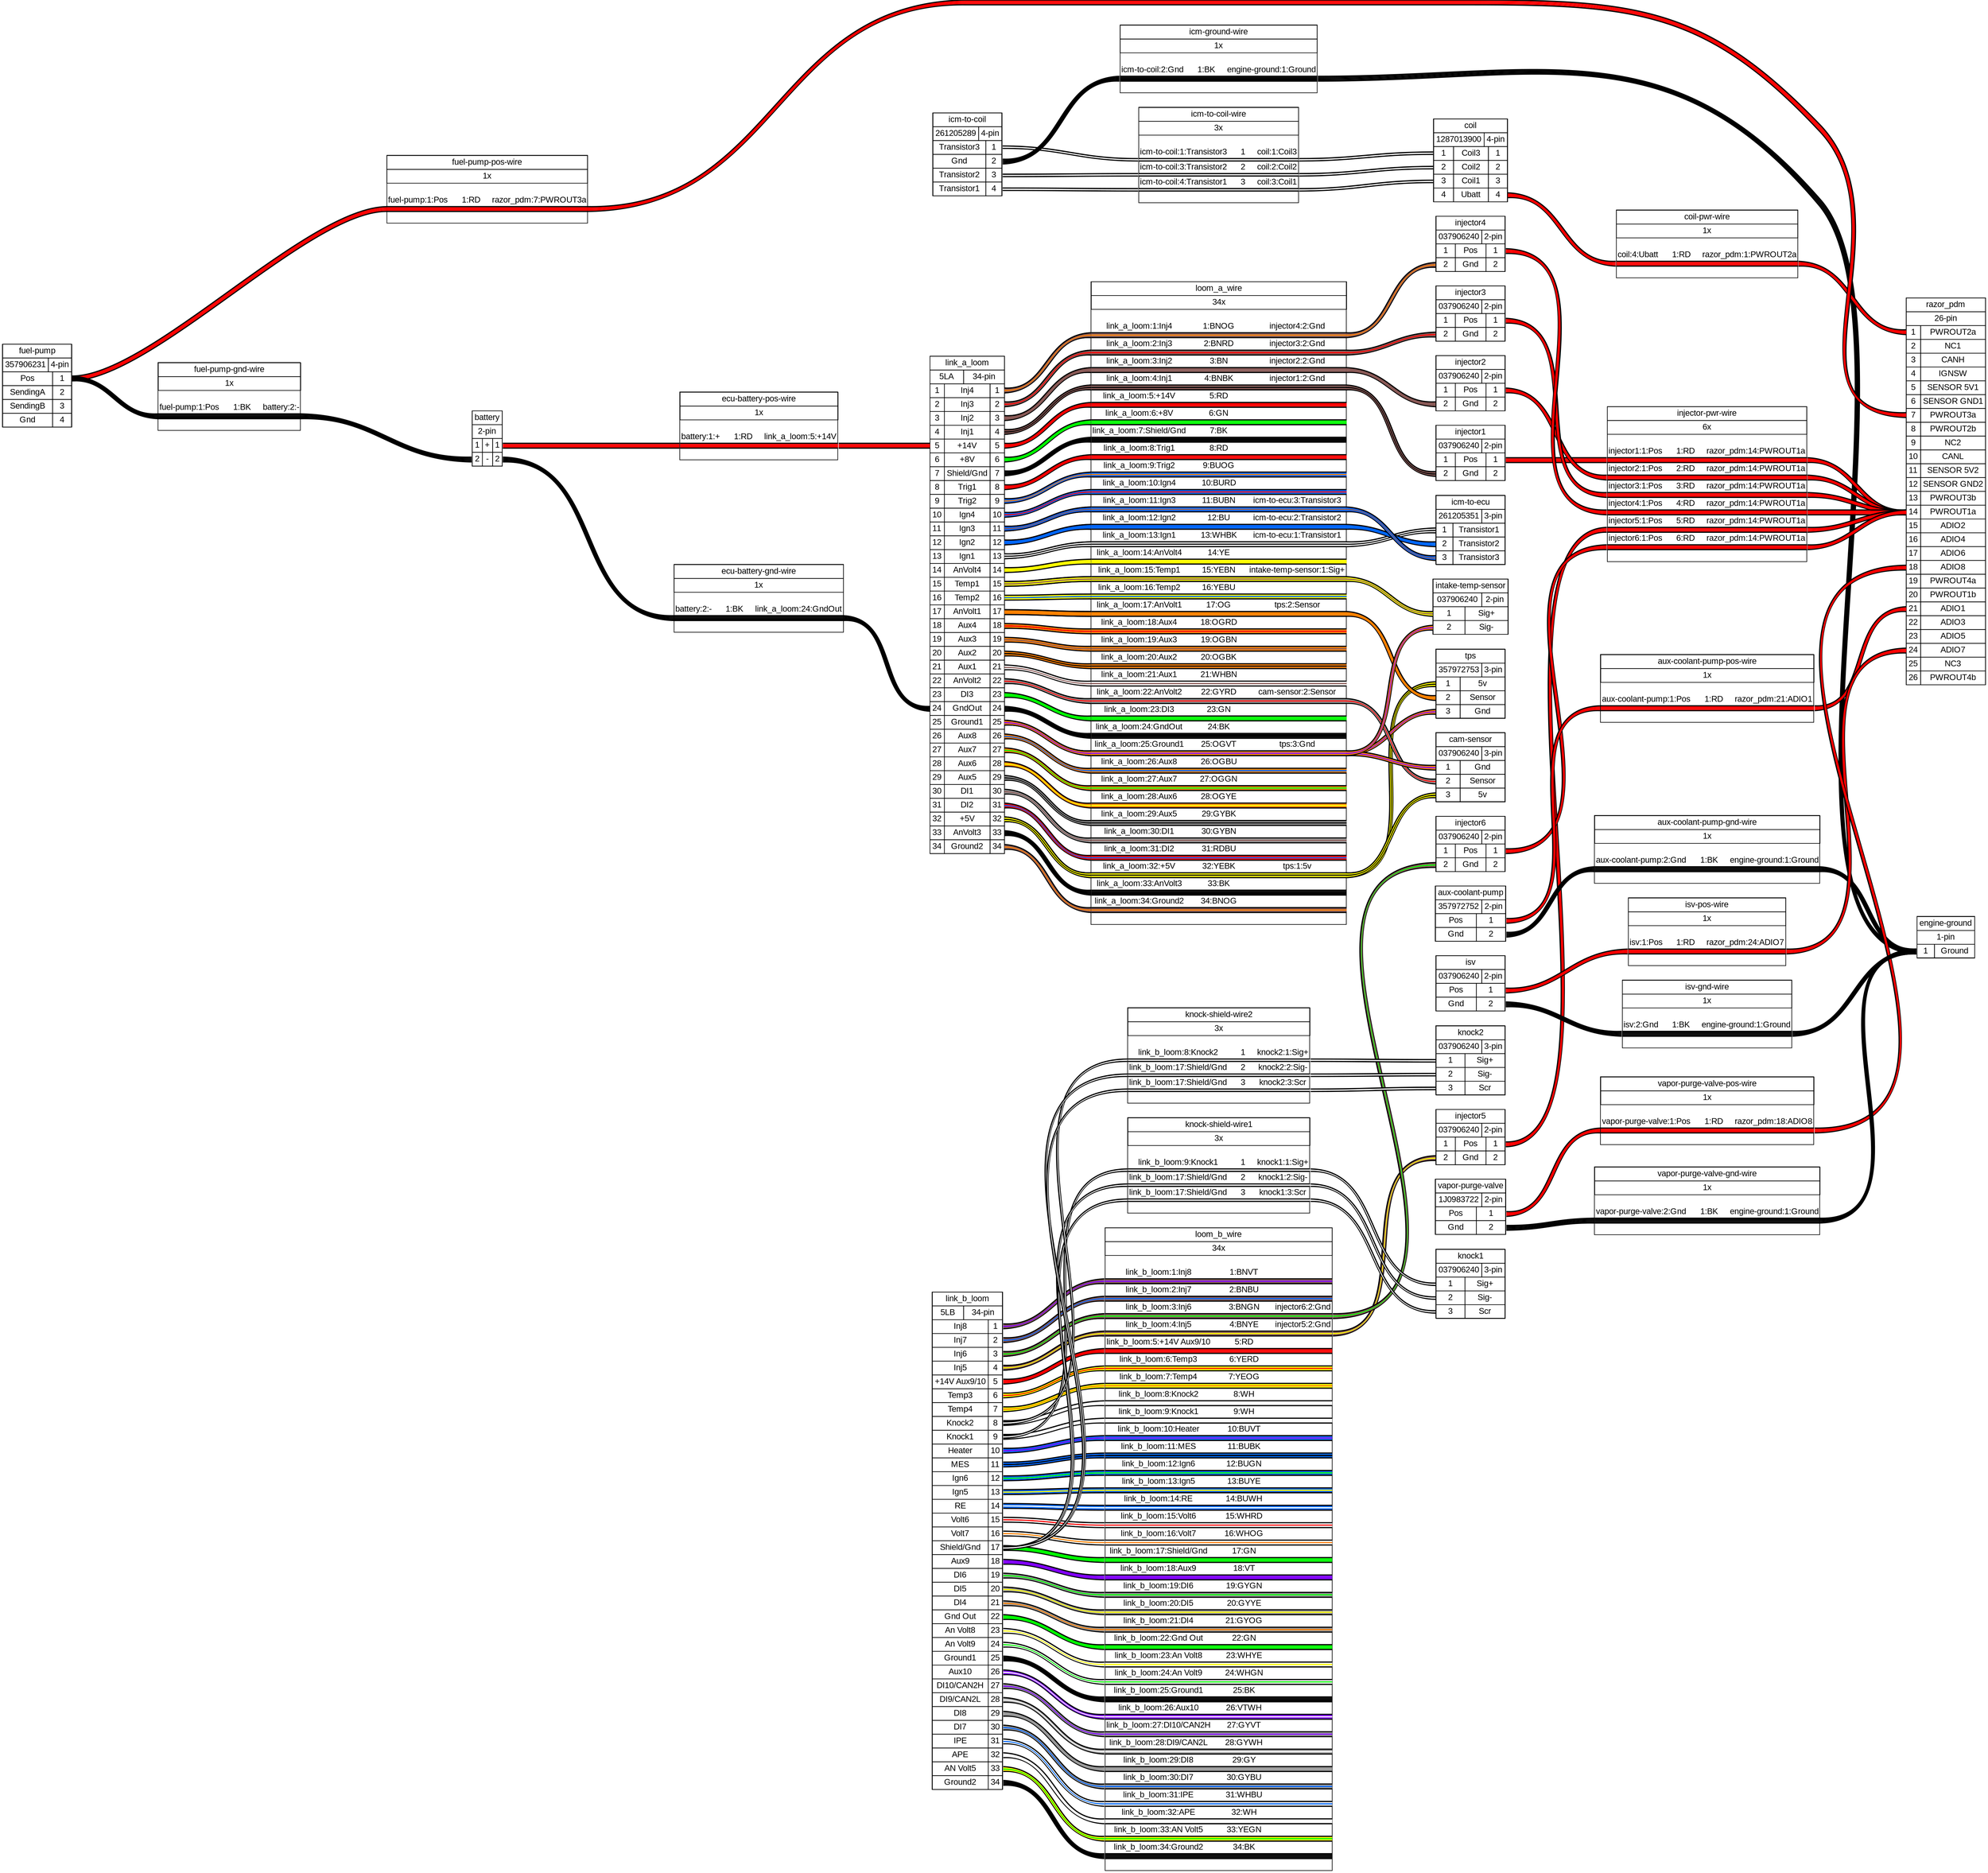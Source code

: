 graph {
// Graph generated by WireViz 0.3.2
// https://github.com/formatc1702/WireViz
	graph [bgcolor="#FFFFFF" fontname=arial nodesep=0.33 rankdir=LR ranksep=2]
	node [fillcolor="#FFFFFF" fontname=arial height=0 margin=0 shape=none style=filled width=0]
	edge [fontname=arial style=bold]
	battery [label=<
<table border="0" cellspacing="0" cellpadding="0">
 <tr><td>
  <table border="0" cellspacing="0" cellpadding="3" cellborder="1"><tr>
   <td balign="left">battery</td>
  </tr></table>
 </td></tr>
 <tr><td>
  <table border="0" cellspacing="0" cellpadding="3" cellborder="1"><tr>
   <td balign="left">2-pin</td>
  </tr></table>
 </td></tr>
 <tr><td>
  <table border="0" cellspacing="0" cellpadding="3" cellborder="1">
   <tr>
    <td port="p1l">1</td>
    <td>+</td>
    <td port="p1r">1</td>
   </tr>
   <tr>
    <td port="p2l">2</td>
    <td>-</td>
    <td port="p2r">2</td>
   </tr>
  </table>
 </td></tr>
</table>
> fillcolor="#FFFFFF" shape=box style=filled]
	link_a_loom [label=<
<table border="0" cellspacing="0" cellpadding="0">
 <tr><td>
  <table border="0" cellspacing="0" cellpadding="3" cellborder="1"><tr>
   <td balign="left">link_a_loom</td>
  </tr></table>
 </td></tr>
 <tr><td>
  <table border="0" cellspacing="0" cellpadding="3" cellborder="1"><tr>
   <td balign="left">5LA</td>
   <td balign="left">34-pin</td>
  </tr></table>
 </td></tr>
 <tr><td>
  <table border="0" cellspacing="0" cellpadding="3" cellborder="1">
   <tr>
    <td port="p1l">1</td>
    <td>Inj4</td>
    <td port="p1r">1</td>
   </tr>
   <tr>
    <td port="p2l">2</td>
    <td>Inj3</td>
    <td port="p2r">2</td>
   </tr>
   <tr>
    <td port="p3l">3</td>
    <td>Inj2</td>
    <td port="p3r">3</td>
   </tr>
   <tr>
    <td port="p4l">4</td>
    <td>Inj1</td>
    <td port="p4r">4</td>
   </tr>
   <tr>
    <td port="p5l">5</td>
    <td>+14V</td>
    <td port="p5r">5</td>
   </tr>
   <tr>
    <td port="p6l">6</td>
    <td>+8V</td>
    <td port="p6r">6</td>
   </tr>
   <tr>
    <td port="p7l">7</td>
    <td>Shield/Gnd</td>
    <td port="p7r">7</td>
   </tr>
   <tr>
    <td port="p8l">8</td>
    <td>Trig1</td>
    <td port="p8r">8</td>
   </tr>
   <tr>
    <td port="p9l">9</td>
    <td>Trig2</td>
    <td port="p9r">9</td>
   </tr>
   <tr>
    <td port="p10l">10</td>
    <td>Ign4</td>
    <td port="p10r">10</td>
   </tr>
   <tr>
    <td port="p11l">11</td>
    <td>Ign3</td>
    <td port="p11r">11</td>
   </tr>
   <tr>
    <td port="p12l">12</td>
    <td>Ign2</td>
    <td port="p12r">12</td>
   </tr>
   <tr>
    <td port="p13l">13</td>
    <td>Ign1</td>
    <td port="p13r">13</td>
   </tr>
   <tr>
    <td port="p14l">14</td>
    <td>AnVolt4</td>
    <td port="p14r">14</td>
   </tr>
   <tr>
    <td port="p15l">15</td>
    <td>Temp1</td>
    <td port="p15r">15</td>
   </tr>
   <tr>
    <td port="p16l">16</td>
    <td>Temp2</td>
    <td port="p16r">16</td>
   </tr>
   <tr>
    <td port="p17l">17</td>
    <td>AnVolt1</td>
    <td port="p17r">17</td>
   </tr>
   <tr>
    <td port="p18l">18</td>
    <td>Aux4</td>
    <td port="p18r">18</td>
   </tr>
   <tr>
    <td port="p19l">19</td>
    <td>Aux3</td>
    <td port="p19r">19</td>
   </tr>
   <tr>
    <td port="p20l">20</td>
    <td>Aux2</td>
    <td port="p20r">20</td>
   </tr>
   <tr>
    <td port="p21l">21</td>
    <td>Aux1</td>
    <td port="p21r">21</td>
   </tr>
   <tr>
    <td port="p22l">22</td>
    <td>AnVolt2</td>
    <td port="p22r">22</td>
   </tr>
   <tr>
    <td port="p23l">23</td>
    <td>DI3</td>
    <td port="p23r">23</td>
   </tr>
   <tr>
    <td port="p24l">24</td>
    <td>GndOut</td>
    <td port="p24r">24</td>
   </tr>
   <tr>
    <td port="p25l">25</td>
    <td>Ground1</td>
    <td port="p25r">25</td>
   </tr>
   <tr>
    <td port="p26l">26</td>
    <td>Aux8</td>
    <td port="p26r">26</td>
   </tr>
   <tr>
    <td port="p27l">27</td>
    <td>Aux7</td>
    <td port="p27r">27</td>
   </tr>
   <tr>
    <td port="p28l">28</td>
    <td>Aux6</td>
    <td port="p28r">28</td>
   </tr>
   <tr>
    <td port="p29l">29</td>
    <td>Aux5</td>
    <td port="p29r">29</td>
   </tr>
   <tr>
    <td port="p30l">30</td>
    <td>DI1</td>
    <td port="p30r">30</td>
   </tr>
   <tr>
    <td port="p31l">31</td>
    <td>DI2</td>
    <td port="p31r">31</td>
   </tr>
   <tr>
    <td port="p32l">32</td>
    <td>+5V</td>
    <td port="p32r">32</td>
   </tr>
   <tr>
    <td port="p33l">33</td>
    <td>AnVolt3</td>
    <td port="p33r">33</td>
   </tr>
   <tr>
    <td port="p34l">34</td>
    <td>Ground2</td>
    <td port="p34r">34</td>
   </tr>
  </table>
 </td></tr>
</table>
> fillcolor="#FFFFFF" shape=box style=filled]
	link_b_loom [label=<
<table border="0" cellspacing="0" cellpadding="0">
 <tr><td>
  <table border="0" cellspacing="0" cellpadding="3" cellborder="1"><tr>
   <td balign="left">link_b_loom</td>
  </tr></table>
 </td></tr>
 <tr><td>
  <table border="0" cellspacing="0" cellpadding="3" cellborder="1"><tr>
   <td balign="left">5LB</td>
   <td balign="left">34-pin</td>
  </tr></table>
 </td></tr>
 <tr><td>
  <table border="0" cellspacing="0" cellpadding="3" cellborder="1">
   <tr>
    <td>Inj8</td>
    <td port="p1r">1</td>
   </tr>
   <tr>
    <td>Inj7</td>
    <td port="p2r">2</td>
   </tr>
   <tr>
    <td>Inj6</td>
    <td port="p3r">3</td>
   </tr>
   <tr>
    <td>Inj5</td>
    <td port="p4r">4</td>
   </tr>
   <tr>
    <td>+14V Aux9/10</td>
    <td port="p5r">5</td>
   </tr>
   <tr>
    <td>Temp3</td>
    <td port="p6r">6</td>
   </tr>
   <tr>
    <td>Temp4</td>
    <td port="p7r">7</td>
   </tr>
   <tr>
    <td>Knock2</td>
    <td port="p8r">8</td>
   </tr>
   <tr>
    <td>Knock1</td>
    <td port="p9r">9</td>
   </tr>
   <tr>
    <td>Heater</td>
    <td port="p10r">10</td>
   </tr>
   <tr>
    <td>MES</td>
    <td port="p11r">11</td>
   </tr>
   <tr>
    <td>Ign6</td>
    <td port="p12r">12</td>
   </tr>
   <tr>
    <td>Ign5</td>
    <td port="p13r">13</td>
   </tr>
   <tr>
    <td>RE</td>
    <td port="p14r">14</td>
   </tr>
   <tr>
    <td>Volt6</td>
    <td port="p15r">15</td>
   </tr>
   <tr>
    <td>Volt7</td>
    <td port="p16r">16</td>
   </tr>
   <tr>
    <td>Shield/Gnd</td>
    <td port="p17r">17</td>
   </tr>
   <tr>
    <td>Aux9</td>
    <td port="p18r">18</td>
   </tr>
   <tr>
    <td>DI6</td>
    <td port="p19r">19</td>
   </tr>
   <tr>
    <td>DI5</td>
    <td port="p20r">20</td>
   </tr>
   <tr>
    <td>DI4</td>
    <td port="p21r">21</td>
   </tr>
   <tr>
    <td>Gnd Out</td>
    <td port="p22r">22</td>
   </tr>
   <tr>
    <td>An Volt8</td>
    <td port="p23r">23</td>
   </tr>
   <tr>
    <td>An Volt9</td>
    <td port="p24r">24</td>
   </tr>
   <tr>
    <td>Ground1</td>
    <td port="p25r">25</td>
   </tr>
   <tr>
    <td>Aux10</td>
    <td port="p26r">26</td>
   </tr>
   <tr>
    <td>DI10/CAN2H</td>
    <td port="p27r">27</td>
   </tr>
   <tr>
    <td>DI9/CAN2L</td>
    <td port="p28r">28</td>
   </tr>
   <tr>
    <td>DI8</td>
    <td port="p29r">29</td>
   </tr>
   <tr>
    <td>DI7</td>
    <td port="p30r">30</td>
   </tr>
   <tr>
    <td>IPE</td>
    <td port="p31r">31</td>
   </tr>
   <tr>
    <td>APE</td>
    <td port="p32r">32</td>
   </tr>
   <tr>
    <td>AN Volt5</td>
    <td port="p33r">33</td>
   </tr>
   <tr>
    <td>Ground2</td>
    <td port="p34r">34</td>
   </tr>
  </table>
 </td></tr>
</table>
> fillcolor="#FFFFFF" shape=box style=filled]
	razor_pdm [label=<
<table border="0" cellspacing="0" cellpadding="0">
 <tr><td>
  <table border="0" cellspacing="0" cellpadding="3" cellborder="1"><tr>
   <td balign="left">razor_pdm</td>
  </tr></table>
 </td></tr>
 <tr><td>
  <table border="0" cellspacing="0" cellpadding="3" cellborder="1"><tr>
   <td balign="left">26-pin</td>
  </tr></table>
 </td></tr>
 <tr><td>
  <table border="0" cellspacing="0" cellpadding="3" cellborder="1">
   <tr>
    <td port="p1l">1</td>
    <td>PWROUT2a</td>
   </tr>
   <tr>
    <td port="p2l">2</td>
    <td>NC1</td>
   </tr>
   <tr>
    <td port="p3l">3</td>
    <td>CANH</td>
   </tr>
   <tr>
    <td port="p4l">4</td>
    <td>IGNSW</td>
   </tr>
   <tr>
    <td port="p5l">5</td>
    <td>SENSOR 5V1</td>
   </tr>
   <tr>
    <td port="p6l">6</td>
    <td>SENSOR GND1</td>
   </tr>
   <tr>
    <td port="p7l">7</td>
    <td>PWROUT3a</td>
   </tr>
   <tr>
    <td port="p8l">8</td>
    <td>PWROUT2b</td>
   </tr>
   <tr>
    <td port="p9l">9</td>
    <td>NC2</td>
   </tr>
   <tr>
    <td port="p10l">10</td>
    <td>CANL</td>
   </tr>
   <tr>
    <td port="p11l">11</td>
    <td>SENSOR 5V2</td>
   </tr>
   <tr>
    <td port="p12l">12</td>
    <td>SENSOR GND2</td>
   </tr>
   <tr>
    <td port="p13l">13</td>
    <td>PWROUT3b</td>
   </tr>
   <tr>
    <td port="p14l">14</td>
    <td>PWROUT1a</td>
   </tr>
   <tr>
    <td port="p15l">15</td>
    <td>ADIO2</td>
   </tr>
   <tr>
    <td port="p16l">16</td>
    <td>ADIO4</td>
   </tr>
   <tr>
    <td port="p17l">17</td>
    <td>ADIO6</td>
   </tr>
   <tr>
    <td port="p18l">18</td>
    <td>ADIO8</td>
   </tr>
   <tr>
    <td port="p19l">19</td>
    <td>PWROUT4a</td>
   </tr>
   <tr>
    <td port="p20l">20</td>
    <td>PWROUT1b</td>
   </tr>
   <tr>
    <td port="p21l">21</td>
    <td>ADIO1</td>
   </tr>
   <tr>
    <td port="p22l">22</td>
    <td>ADIO3</td>
   </tr>
   <tr>
    <td port="p23l">23</td>
    <td>ADIO5</td>
   </tr>
   <tr>
    <td port="p24l">24</td>
    <td>ADIO7</td>
   </tr>
   <tr>
    <td port="p25l">25</td>
    <td>NC3</td>
   </tr>
   <tr>
    <td port="p26l">26</td>
    <td>PWROUT4b</td>
   </tr>
  </table>
 </td></tr>
</table>
> fillcolor="#FFFFFF" shape=box style=filled]
	"icm-to-ecu" [label=<
<table border="0" cellspacing="0" cellpadding="0">
 <tr><td>
  <table border="0" cellspacing="0" cellpadding="3" cellborder="1"><tr>
   <td balign="left">icm-to-ecu</td>
  </tr></table>
 </td></tr>
 <tr><td>
  <table border="0" cellspacing="0" cellpadding="3" cellborder="1"><tr>
   <td balign="left">261205351</td>
   <td balign="left">3-pin</td>
  </tr></table>
 </td></tr>
 <tr><td>
  <table border="0" cellspacing="0" cellpadding="3" cellborder="1">
   <tr>
    <td port="p1l">1</td>
    <td>Transistor1</td>
   </tr>
   <tr>
    <td port="p2l">2</td>
    <td>Transistor2</td>
   </tr>
   <tr>
    <td port="p3l">3</td>
    <td>Transistor3</td>
   </tr>
  </table>
 </td></tr>
</table>
> fillcolor="#FFFFFF" shape=box style=filled]
	"icm-to-coil" [label=<
<table border="0" cellspacing="0" cellpadding="0">
 <tr><td>
  <table border="0" cellspacing="0" cellpadding="3" cellborder="1"><tr>
   <td balign="left">icm-to-coil</td>
  </tr></table>
 </td></tr>
 <tr><td>
  <table border="0" cellspacing="0" cellpadding="3" cellborder="1"><tr>
   <td balign="left">261205289</td>
   <td balign="left">4-pin</td>
  </tr></table>
 </td></tr>
 <tr><td>
  <table border="0" cellspacing="0" cellpadding="3" cellborder="1">
   <tr>
    <td>Transistor3</td>
    <td port="p1r">1</td>
   </tr>
   <tr>
    <td>Gnd</td>
    <td port="p2r">2</td>
   </tr>
   <tr>
    <td>Transistor2</td>
    <td port="p3r">3</td>
   </tr>
   <tr>
    <td>Transistor1</td>
    <td port="p4r">4</td>
   </tr>
  </table>
 </td></tr>
</table>
> fillcolor="#FFFFFF" shape=box style=filled]
	coil [label=<
<table border="0" cellspacing="0" cellpadding="0">
 <tr><td>
  <table border="0" cellspacing="0" cellpadding="3" cellborder="1"><tr>
   <td balign="left">coil</td>
  </tr></table>
 </td></tr>
 <tr><td>
  <table border="0" cellspacing="0" cellpadding="3" cellborder="1"><tr>
   <td balign="left">1287013900</td>
   <td balign="left">4-pin</td>
  </tr></table>
 </td></tr>
 <tr><td>
  <table border="0" cellspacing="0" cellpadding="3" cellborder="1">
   <tr>
    <td port="p1l">1</td>
    <td>Coil3</td>
    <td port="p1r">1</td>
   </tr>
   <tr>
    <td port="p2l">2</td>
    <td>Coil2</td>
    <td port="p2r">2</td>
   </tr>
   <tr>
    <td port="p3l">3</td>
    <td>Coil1</td>
    <td port="p3r">3</td>
   </tr>
   <tr>
    <td port="p4l">4</td>
    <td>Ubatt</td>
    <td port="p4r">4</td>
   </tr>
  </table>
 </td></tr>
</table>
> fillcolor="#FFFFFF" shape=box style=filled]
	"engine-ground" [label=<
<table border="0" cellspacing="0" cellpadding="0">
 <tr><td>
  <table border="0" cellspacing="0" cellpadding="3" cellborder="1"><tr>
   <td balign="left">engine-ground</td>
  </tr></table>
 </td></tr>
 <tr><td>
  <table border="0" cellspacing="0" cellpadding="3" cellborder="1"><tr>
   <td balign="left">1-pin</td>
  </tr></table>
 </td></tr>
 <tr><td>
  <table border="0" cellspacing="0" cellpadding="3" cellborder="1">
   <tr>
    <td port="p1l">1</td>
    <td>Ground</td>
   </tr>
  </table>
 </td></tr>
</table>
> fillcolor="#FFFFFF" shape=box style=filled]
	tps [label=<
<table border="0" cellspacing="0" cellpadding="0">
 <tr><td>
  <table border="0" cellspacing="0" cellpadding="3" cellborder="1"><tr>
   <td balign="left">tps</td>
  </tr></table>
 </td></tr>
 <tr><td>
  <table border="0" cellspacing="0" cellpadding="3" cellborder="1"><tr>
   <td balign="left">357972753</td>
   <td balign="left">3-pin</td>
  </tr></table>
 </td></tr>
 <tr><td>
  <table border="0" cellspacing="0" cellpadding="3" cellborder="1">
   <tr>
    <td port="p1l">1</td>
    <td>5v</td>
   </tr>
   <tr>
    <td port="p2l">2</td>
    <td>Sensor</td>
   </tr>
   <tr>
    <td port="p3l">3</td>
    <td>Gnd</td>
   </tr>
  </table>
 </td></tr>
</table>
> fillcolor="#FFFFFF" shape=box style=filled]
	"cam-sensor" [label=<
<table border="0" cellspacing="0" cellpadding="0">
 <tr><td>
  <table border="0" cellspacing="0" cellpadding="3" cellborder="1"><tr>
   <td balign="left">cam-sensor</td>
  </tr></table>
 </td></tr>
 <tr><td>
  <table border="0" cellspacing="0" cellpadding="3" cellborder="1"><tr>
   <td balign="left">037906240</td>
   <td balign="left">3-pin</td>
  </tr></table>
 </td></tr>
 <tr><td>
  <table border="0" cellspacing="0" cellpadding="3" cellborder="1">
   <tr>
    <td port="p1l">1</td>
    <td>Gnd</td>
   </tr>
   <tr>
    <td port="p2l">2</td>
    <td>Sensor</td>
   </tr>
   <tr>
    <td port="p3l">3</td>
    <td>5v</td>
   </tr>
  </table>
 </td></tr>
</table>
> fillcolor="#FFFFFF" shape=box style=filled]
	"intake-temp-sensor" [label=<
<table border="0" cellspacing="0" cellpadding="0">
 <tr><td>
  <table border="0" cellspacing="0" cellpadding="3" cellborder="1"><tr>
   <td balign="left">intake-temp-sensor</td>
  </tr></table>
 </td></tr>
 <tr><td>
  <table border="0" cellspacing="0" cellpadding="3" cellborder="1"><tr>
   <td balign="left">037906240</td>
   <td balign="left">2-pin</td>
  </tr></table>
 </td></tr>
 <tr><td>
  <table border="0" cellspacing="0" cellpadding="3" cellborder="1">
   <tr>
    <td port="p1l">1</td>
    <td>Sig+</td>
   </tr>
   <tr>
    <td port="p2l">2</td>
    <td>Sig-</td>
   </tr>
  </table>
 </td></tr>
</table>
> fillcolor="#FFFFFF" shape=box style=filled]
	injector1 [label=<
<table border="0" cellspacing="0" cellpadding="0">
 <tr><td>
  <table border="0" cellspacing="0" cellpadding="3" cellborder="1"><tr>
   <td balign="left">injector1</td>
  </tr></table>
 </td></tr>
 <tr><td>
  <table border="0" cellspacing="0" cellpadding="3" cellborder="1"><tr>
   <td balign="left">037906240</td>
   <td balign="left">2-pin</td>
  </tr></table>
 </td></tr>
 <tr><td>
  <table border="0" cellspacing="0" cellpadding="3" cellborder="1">
   <tr>
    <td port="p1l">1</td>
    <td>Pos</td>
    <td port="p1r">1</td>
   </tr>
   <tr>
    <td port="p2l">2</td>
    <td>Gnd</td>
    <td port="p2r">2</td>
   </tr>
  </table>
 </td></tr>
</table>
> fillcolor="#FFFFFF" shape=box style=filled]
	injector2 [label=<
<table border="0" cellspacing="0" cellpadding="0">
 <tr><td>
  <table border="0" cellspacing="0" cellpadding="3" cellborder="1"><tr>
   <td balign="left">injector2</td>
  </tr></table>
 </td></tr>
 <tr><td>
  <table border="0" cellspacing="0" cellpadding="3" cellborder="1"><tr>
   <td balign="left">037906240</td>
   <td balign="left">2-pin</td>
  </tr></table>
 </td></tr>
 <tr><td>
  <table border="0" cellspacing="0" cellpadding="3" cellborder="1">
   <tr>
    <td port="p1l">1</td>
    <td>Pos</td>
    <td port="p1r">1</td>
   </tr>
   <tr>
    <td port="p2l">2</td>
    <td>Gnd</td>
    <td port="p2r">2</td>
   </tr>
  </table>
 </td></tr>
</table>
> fillcolor="#FFFFFF" shape=box style=filled]
	injector3 [label=<
<table border="0" cellspacing="0" cellpadding="0">
 <tr><td>
  <table border="0" cellspacing="0" cellpadding="3" cellborder="1"><tr>
   <td balign="left">injector3</td>
  </tr></table>
 </td></tr>
 <tr><td>
  <table border="0" cellspacing="0" cellpadding="3" cellborder="1"><tr>
   <td balign="left">037906240</td>
   <td balign="left">2-pin</td>
  </tr></table>
 </td></tr>
 <tr><td>
  <table border="0" cellspacing="0" cellpadding="3" cellborder="1">
   <tr>
    <td port="p1l">1</td>
    <td>Pos</td>
    <td port="p1r">1</td>
   </tr>
   <tr>
    <td port="p2l">2</td>
    <td>Gnd</td>
    <td port="p2r">2</td>
   </tr>
  </table>
 </td></tr>
</table>
> fillcolor="#FFFFFF" shape=box style=filled]
	injector4 [label=<
<table border="0" cellspacing="0" cellpadding="0">
 <tr><td>
  <table border="0" cellspacing="0" cellpadding="3" cellborder="1"><tr>
   <td balign="left">injector4</td>
  </tr></table>
 </td></tr>
 <tr><td>
  <table border="0" cellspacing="0" cellpadding="3" cellborder="1"><tr>
   <td balign="left">037906240</td>
   <td balign="left">2-pin</td>
  </tr></table>
 </td></tr>
 <tr><td>
  <table border="0" cellspacing="0" cellpadding="3" cellborder="1">
   <tr>
    <td port="p1l">1</td>
    <td>Pos</td>
    <td port="p1r">1</td>
   </tr>
   <tr>
    <td port="p2l">2</td>
    <td>Gnd</td>
    <td port="p2r">2</td>
   </tr>
  </table>
 </td></tr>
</table>
> fillcolor="#FFFFFF" shape=box style=filled]
	injector5 [label=<
<table border="0" cellspacing="0" cellpadding="0">
 <tr><td>
  <table border="0" cellspacing="0" cellpadding="3" cellborder="1"><tr>
   <td balign="left">injector5</td>
  </tr></table>
 </td></tr>
 <tr><td>
  <table border="0" cellspacing="0" cellpadding="3" cellborder="1"><tr>
   <td balign="left">037906240</td>
   <td balign="left">2-pin</td>
  </tr></table>
 </td></tr>
 <tr><td>
  <table border="0" cellspacing="0" cellpadding="3" cellborder="1">
   <tr>
    <td port="p1l">1</td>
    <td>Pos</td>
    <td port="p1r">1</td>
   </tr>
   <tr>
    <td port="p2l">2</td>
    <td>Gnd</td>
    <td port="p2r">2</td>
   </tr>
  </table>
 </td></tr>
</table>
> fillcolor="#FFFFFF" shape=box style=filled]
	injector6 [label=<
<table border="0" cellspacing="0" cellpadding="0">
 <tr><td>
  <table border="0" cellspacing="0" cellpadding="3" cellborder="1"><tr>
   <td balign="left">injector6</td>
  </tr></table>
 </td></tr>
 <tr><td>
  <table border="0" cellspacing="0" cellpadding="3" cellborder="1"><tr>
   <td balign="left">037906240</td>
   <td balign="left">2-pin</td>
  </tr></table>
 </td></tr>
 <tr><td>
  <table border="0" cellspacing="0" cellpadding="3" cellborder="1">
   <tr>
    <td port="p1l">1</td>
    <td>Pos</td>
    <td port="p1r">1</td>
   </tr>
   <tr>
    <td port="p2l">2</td>
    <td>Gnd</td>
    <td port="p2r">2</td>
   </tr>
  </table>
 </td></tr>
</table>
> fillcolor="#FFFFFF" shape=box style=filled]
	knock1 [label=<
<table border="0" cellspacing="0" cellpadding="0">
 <tr><td>
  <table border="0" cellspacing="0" cellpadding="3" cellborder="1"><tr>
   <td balign="left">knock1</td>
  </tr></table>
 </td></tr>
 <tr><td>
  <table border="0" cellspacing="0" cellpadding="3" cellborder="1"><tr>
   <td balign="left">037906240</td>
   <td balign="left">3-pin</td>
  </tr></table>
 </td></tr>
 <tr><td>
  <table border="0" cellspacing="0" cellpadding="3" cellborder="1">
   <tr>
    <td port="p1l">1</td>
    <td>Sig+</td>
   </tr>
   <tr>
    <td port="p2l">2</td>
    <td>Sig-</td>
   </tr>
   <tr>
    <td port="p3l">3</td>
    <td>Scr</td>
   </tr>
  </table>
 </td></tr>
</table>
> fillcolor="#FFFFFF" shape=box style=filled]
	knock2 [label=<
<table border="0" cellspacing="0" cellpadding="0">
 <tr><td>
  <table border="0" cellspacing="0" cellpadding="3" cellborder="1"><tr>
   <td balign="left">knock2</td>
  </tr></table>
 </td></tr>
 <tr><td>
  <table border="0" cellspacing="0" cellpadding="3" cellborder="1"><tr>
   <td balign="left">037906240</td>
   <td balign="left">3-pin</td>
  </tr></table>
 </td></tr>
 <tr><td>
  <table border="0" cellspacing="0" cellpadding="3" cellborder="1">
   <tr>
    <td port="p1l">1</td>
    <td>Sig+</td>
   </tr>
   <tr>
    <td port="p2l">2</td>
    <td>Sig-</td>
   </tr>
   <tr>
    <td port="p3l">3</td>
    <td>Scr</td>
   </tr>
  </table>
 </td></tr>
</table>
> fillcolor="#FFFFFF" shape=box style=filled]
	"aux-coolant-pump" [label=<
<table border="0" cellspacing="0" cellpadding="0">
 <tr><td>
  <table border="0" cellspacing="0" cellpadding="3" cellborder="1"><tr>
   <td balign="left">aux-coolant-pump</td>
  </tr></table>
 </td></tr>
 <tr><td>
  <table border="0" cellspacing="0" cellpadding="3" cellborder="1"><tr>
   <td balign="left">357972752</td>
   <td balign="left">2-pin</td>
  </tr></table>
 </td></tr>
 <tr><td>
  <table border="0" cellspacing="0" cellpadding="3" cellborder="1">
   <tr>
    <td>Pos</td>
    <td port="p1r">1</td>
   </tr>
   <tr>
    <td>Gnd</td>
    <td port="p2r">2</td>
   </tr>
  </table>
 </td></tr>
</table>
> fillcolor="#FFFFFF" shape=box style=filled]
	isv [label=<
<table border="0" cellspacing="0" cellpadding="0">
 <tr><td>
  <table border="0" cellspacing="0" cellpadding="3" cellborder="1"><tr>
   <td balign="left">isv</td>
  </tr></table>
 </td></tr>
 <tr><td>
  <table border="0" cellspacing="0" cellpadding="3" cellborder="1"><tr>
   <td balign="left">037906240</td>
   <td balign="left">2-pin</td>
  </tr></table>
 </td></tr>
 <tr><td>
  <table border="0" cellspacing="0" cellpadding="3" cellborder="1">
   <tr>
    <td>Pos</td>
    <td port="p1r">1</td>
   </tr>
   <tr>
    <td>Gnd</td>
    <td port="p2r">2</td>
   </tr>
  </table>
 </td></tr>
</table>
> fillcolor="#FFFFFF" shape=box style=filled]
	"vapor-purge-valve" [label=<
<table border="0" cellspacing="0" cellpadding="0">
 <tr><td>
  <table border="0" cellspacing="0" cellpadding="3" cellborder="1"><tr>
   <td balign="left">vapor-purge-valve</td>
  </tr></table>
 </td></tr>
 <tr><td>
  <table border="0" cellspacing="0" cellpadding="3" cellborder="1"><tr>
   <td balign="left">1J0983722</td>
   <td balign="left">2-pin</td>
  </tr></table>
 </td></tr>
 <tr><td>
  <table border="0" cellspacing="0" cellpadding="3" cellborder="1">
   <tr>
    <td>Pos</td>
    <td port="p1r">1</td>
   </tr>
   <tr>
    <td>Gnd</td>
    <td port="p2r">2</td>
   </tr>
  </table>
 </td></tr>
</table>
> fillcolor="#FFFFFF" shape=box style=filled]
	"fuel-pump" [label=<
<table border="0" cellspacing="0" cellpadding="0">
 <tr><td>
  <table border="0" cellspacing="0" cellpadding="3" cellborder="1"><tr>
   <td balign="left">fuel-pump</td>
  </tr></table>
 </td></tr>
 <tr><td>
  <table border="0" cellspacing="0" cellpadding="3" cellborder="1"><tr>
   <td balign="left">357906231</td>
   <td balign="left">4-pin</td>
  </tr></table>
 </td></tr>
 <tr><td>
  <table border="0" cellspacing="0" cellpadding="3" cellborder="1">
   <tr>
    <td>Pos</td>
    <td port="p1r">1</td>
   </tr>
   <tr>
    <td>SendingA</td>
    <td port="p2r">2</td>
   </tr>
   <tr>
    <td>SendingB</td>
    <td port="p3r">3</td>
   </tr>
   <tr>
    <td>Gnd</td>
    <td port="p4r">4</td>
   </tr>
  </table>
 </td></tr>
</table>
> fillcolor="#FFFFFF" shape=box style=filled]
	edge [color="#000000:#895956:#ff8000:#895956:#000000"]
	link_a_loom:p1r:e -- loom_a_wire:w1:w
	edge [color="#000000:#895956:#ff0000:#895956:#000000"]
	link_a_loom:p2r:e -- loom_a_wire:w2:w
	edge [color="#000000:#895956:#895956:#895956:#000000"]
	link_a_loom:p3r:e -- loom_a_wire:w3:w
	edge [color="#000000:#895956:#000000:#895956:#000000"]
	link_a_loom:p4r:e -- loom_a_wire:w4:w
	edge [color="#000000:#ff0000:#ff0000:#ff0000:#000000"]
	link_a_loom:p5r:e -- loom_a_wire:w5:w
	edge [color="#000000:#00ff00:#00ff00:#00ff00:#000000"]
	link_a_loom:p6r:e -- loom_a_wire:w6:w
	edge [color="#000000:#000000:#000000:#000000:#000000"]
	link_a_loom:p7r:e -- loom_a_wire:w7:w
	edge [color="#000000:#ff0000:#ff0000:#ff0000:#000000"]
	link_a_loom:p8r:e -- loom_a_wire:w8:w
	edge [color="#000000:#0066ff:#ff8000:#0066ff:#000000"]
	link_a_loom:p9r:e -- loom_a_wire:w9:w
	edge [color="#000000:#0066ff:#ff0000:#0066ff:#000000"]
	link_a_loom:p10r:e -- loom_a_wire:w10:w
	edge [color="#000000:#0066ff:#895956:#0066ff:#000000"]
	link_a_loom:p11r:e -- loom_a_wire:w11:w
	edge [color="#000000:#0066ff:#0066ff:#0066ff:#000000"]
	link_a_loom:p12r:e -- loom_a_wire:w12:w
	edge [color="#000000:#ffffff:#000000:#ffffff:#000000"]
	link_a_loom:p13r:e -- loom_a_wire:w13:w
	edge [color="#000000:#ffff00:#ffff00:#ffff00:#000000"]
	link_a_loom:p14r:e -- loom_a_wire:w14:w
	edge [color="#000000:#ffff00:#895956:#ffff00:#000000"]
	link_a_loom:p15r:e -- loom_a_wire:w15:w
	edge [color="#000000:#ffff00:#0066ff:#ffff00:#000000"]
	link_a_loom:p16r:e -- loom_a_wire:w16:w
	edge [color="#000000:#ff8000:#ff8000:#ff8000:#000000"]
	link_a_loom:p17r:e -- loom_a_wire:w17:w
	edge [color="#000000:#ff8000:#ff0000:#ff8000:#000000"]
	link_a_loom:p18r:e -- loom_a_wire:w18:w
	edge [color="#000000:#ff8000:#895956:#ff8000:#000000"]
	link_a_loom:p19r:e -- loom_a_wire:w19:w
	edge [color="#000000:#ff8000:#000000:#ff8000:#000000"]
	link_a_loom:p20r:e -- loom_a_wire:w20:w
	edge [color="#000000:#ffffff:#895956:#ffffff:#000000"]
	link_a_loom:p21r:e -- loom_a_wire:w21:w
	edge [color="#000000:#999999:#ff0000:#999999:#000000"]
	link_a_loom:p22r:e -- loom_a_wire:w22:w
	edge [color="#000000:#00ff00:#00ff00:#00ff00:#000000"]
	link_a_loom:p23r:e -- loom_a_wire:w23:w
	edge [color="#000000:#000000:#000000:#000000:#000000"]
	link_a_loom:p24r:e -- loom_a_wire:w24:w
	edge [color="#000000:#ff8000:#8000ff:#ff8000:#000000"]
	link_a_loom:p25r:e -- loom_a_wire:w25:w
	edge [color="#000000:#ff8000:#0066ff:#ff8000:#000000"]
	link_a_loom:p26r:e -- loom_a_wire:w26:w
	edge [color="#000000:#ff8000:#00ff00:#ff8000:#000000"]
	link_a_loom:p27r:e -- loom_a_wire:w27:w
	edge [color="#000000:#ff8000:#ffff00:#ff8000:#000000"]
	link_a_loom:p28r:e -- loom_a_wire:w28:w
	edge [color="#000000:#999999:#000000:#999999:#000000"]
	link_a_loom:p29r:e -- loom_a_wire:w29:w
	edge [color="#000000:#999999:#895956:#999999:#000000"]
	link_a_loom:p30r:e -- loom_a_wire:w30:w
	edge [color="#000000:#ff0000:#0066ff:#ff0000:#000000"]
	link_a_loom:p31r:e -- loom_a_wire:w31:w
	edge [color="#000000:#ffff00:#000000:#ffff00:#000000"]
	link_a_loom:p32r:e -- loom_a_wire:w32:w
	edge [color="#000000:#000000:#000000:#000000:#000000"]
	link_a_loom:p33r:e -- loom_a_wire:w33:w
	edge [color="#000000:#895956:#ff8000:#895956:#000000"]
	link_a_loom:p34r:e -- loom_a_wire:w34:w
	edge [color="#000000:#ffffff:#000000:#ffffff:#000000"]
	link_a_loom:p13r:e -- loom_a_wire:w13:w
	loom_a_wire:w13:e -- "icm-to-ecu":p1l:w
	edge [color="#000000:#0066ff:#0066ff:#0066ff:#000000"]
	link_a_loom:p12r:e -- loom_a_wire:w12:w
	loom_a_wire:w12:e -- "icm-to-ecu":p2l:w
	edge [color="#000000:#0066ff:#895956:#0066ff:#000000"]
	link_a_loom:p11r:e -- loom_a_wire:w11:w
	loom_a_wire:w11:e -- "icm-to-ecu":p3l:w
	edge [color="#000000:#ffff00:#000000:#ffff00:#000000"]
	link_a_loom:p32r:e -- loom_a_wire:w32:w
	loom_a_wire:w32:e -- tps:p1l:w
	edge [color="#000000:#ff8000:#ff8000:#ff8000:#000000"]
	link_a_loom:p17r:e -- loom_a_wire:w17:w
	loom_a_wire:w17:e -- tps:p2l:w
	edge [color="#000000:#ff8000:#8000ff:#ff8000:#000000"]
	link_a_loom:p25r:e -- loom_a_wire:w25:w
	loom_a_wire:w25:e -- tps:p3l:w
	edge [color="#000000:#ffff00:#000000:#ffff00:#000000"]
	link_a_loom:p32r:e -- loom_a_wire:w32:w
	loom_a_wire:w32:e -- "cam-sensor":p3l:w
	edge [color="#000000:#999999:#ff0000:#999999:#000000"]
	link_a_loom:p22r:e -- loom_a_wire:w22:w
	loom_a_wire:w22:e -- "cam-sensor":p2l:w
	edge [color="#000000:#ff8000:#8000ff:#ff8000:#000000"]
	link_a_loom:p25r:e -- loom_a_wire:w25:w
	loom_a_wire:w25:e -- "cam-sensor":p1l:w
	edge [color="#000000:#ffff00:#895956:#ffff00:#000000"]
	link_a_loom:p15r:e -- loom_a_wire:w15:w
	loom_a_wire:w15:e -- "intake-temp-sensor":p1l:w
	edge [color="#000000:#ff8000:#8000ff:#ff8000:#000000"]
	link_a_loom:p25r:e -- loom_a_wire:w25:w
	loom_a_wire:w25:e -- "intake-temp-sensor":p2l:w
	edge [color="#000000:#895956:#000000:#895956:#000000"]
	link_a_loom:p4r:e -- loom_a_wire:w4:w
	loom_a_wire:w4:e -- injector1:p2l:w
	edge [color="#000000:#895956:#895956:#895956:#000000"]
	link_a_loom:p3r:e -- loom_a_wire:w3:w
	loom_a_wire:w3:e -- injector2:p2l:w
	edge [color="#000000:#895956:#ff0000:#895956:#000000"]
	link_a_loom:p2r:e -- loom_a_wire:w2:w
	loom_a_wire:w2:e -- injector3:p2l:w
	edge [color="#000000:#895956:#ff8000:#895956:#000000"]
	link_a_loom:p1r:e -- loom_a_wire:w1:w
	loom_a_wire:w1:e -- injector4:p2l:w
	loom_a_wire [label=<
<table border="0" cellspacing="0" cellpadding="0">
 <tr><td>
  <table border="0" cellspacing="0" cellpadding="3" cellborder="1"><tr>
   <td balign="left">loom_a_wire</td>
  </tr></table>
 </td></tr>
 <tr><td>
  <table border="0" cellspacing="0" cellpadding="3" cellborder="1"><tr>
   <td balign="left">34x</td>
  </tr></table>
 </td></tr>
 <tr><td>
  <table border="0" cellspacing="0" cellborder="0">
   <tr><td>&nbsp;</td></tr>
   <tr>
    <td>link_a_loom:1:Inj4</td>
    <td>
     1:BNOG
    </td>
    <td>injector4:2:Gnd</td>
   </tr>
   <tr>
    <td colspan="3" border="0" cellspacing="0" cellpadding="0" port="w1" height="10">
     <table cellspacing="0" cellborder="0" border="0">
      <tr><td colspan="3" cellpadding="0" height="2" bgcolor="#000000" border="0"></td></tr>
      <tr><td colspan="3" cellpadding="0" height="2" bgcolor="#895956" border="0"></td></tr>
      <tr><td colspan="3" cellpadding="0" height="2" bgcolor="#ff8000" border="0"></td></tr>
      <tr><td colspan="3" cellpadding="0" height="2" bgcolor="#895956" border="0"></td></tr>
      <tr><td colspan="3" cellpadding="0" height="2" bgcolor="#000000" border="0"></td></tr>
     </table>
    </td>
   </tr>
   <tr>
    <td>link_a_loom:2:Inj3</td>
    <td>
     2:BNRD
    </td>
    <td>injector3:2:Gnd</td>
   </tr>
   <tr>
    <td colspan="3" border="0" cellspacing="0" cellpadding="0" port="w2" height="10">
     <table cellspacing="0" cellborder="0" border="0">
      <tr><td colspan="3" cellpadding="0" height="2" bgcolor="#000000" border="0"></td></tr>
      <tr><td colspan="3" cellpadding="0" height="2" bgcolor="#895956" border="0"></td></tr>
      <tr><td colspan="3" cellpadding="0" height="2" bgcolor="#ff0000" border="0"></td></tr>
      <tr><td colspan="3" cellpadding="0" height="2" bgcolor="#895956" border="0"></td></tr>
      <tr><td colspan="3" cellpadding="0" height="2" bgcolor="#000000" border="0"></td></tr>
     </table>
    </td>
   </tr>
   <tr>
    <td>link_a_loom:3:Inj2</td>
    <td>
     3:BN
    </td>
    <td>injector2:2:Gnd</td>
   </tr>
   <tr>
    <td colspan="3" border="0" cellspacing="0" cellpadding="0" port="w3" height="10">
     <table cellspacing="0" cellborder="0" border="0">
      <tr><td colspan="3" cellpadding="0" height="2" bgcolor="#000000" border="0"></td></tr>
      <tr><td colspan="3" cellpadding="0" height="2" bgcolor="#895956" border="0"></td></tr>
      <tr><td colspan="3" cellpadding="0" height="2" bgcolor="#895956" border="0"></td></tr>
      <tr><td colspan="3" cellpadding="0" height="2" bgcolor="#895956" border="0"></td></tr>
      <tr><td colspan="3" cellpadding="0" height="2" bgcolor="#000000" border="0"></td></tr>
     </table>
    </td>
   </tr>
   <tr>
    <td>link_a_loom:4:Inj1</td>
    <td>
     4:BNBK
    </td>
    <td>injector1:2:Gnd</td>
   </tr>
   <tr>
    <td colspan="3" border="0" cellspacing="0" cellpadding="0" port="w4" height="10">
     <table cellspacing="0" cellborder="0" border="0">
      <tr><td colspan="3" cellpadding="0" height="2" bgcolor="#000000" border="0"></td></tr>
      <tr><td colspan="3" cellpadding="0" height="2" bgcolor="#895956" border="0"></td></tr>
      <tr><td colspan="3" cellpadding="0" height="2" bgcolor="#000000" border="0"></td></tr>
      <tr><td colspan="3" cellpadding="0" height="2" bgcolor="#895956" border="0"></td></tr>
      <tr><td colspan="3" cellpadding="0" height="2" bgcolor="#000000" border="0"></td></tr>
     </table>
    </td>
   </tr>
   <tr>
    <td>link_a_loom:5:+14V</td>
    <td>
     5:RD
    </td>
    <td><!-- 5_out --></td>
   </tr>
   <tr>
    <td colspan="3" border="0" cellspacing="0" cellpadding="0" port="w5" height="10">
     <table cellspacing="0" cellborder="0" border="0">
      <tr><td colspan="3" cellpadding="0" height="2" bgcolor="#000000" border="0"></td></tr>
      <tr><td colspan="3" cellpadding="0" height="2" bgcolor="#ff0000" border="0"></td></tr>
      <tr><td colspan="3" cellpadding="0" height="2" bgcolor="#ff0000" border="0"></td></tr>
      <tr><td colspan="3" cellpadding="0" height="2" bgcolor="#ff0000" border="0"></td></tr>
      <tr><td colspan="3" cellpadding="0" height="2" bgcolor="#000000" border="0"></td></tr>
     </table>
    </td>
   </tr>
   <tr>
    <td>link_a_loom:6:+8V</td>
    <td>
     6:GN
    </td>
    <td><!-- 6_out --></td>
   </tr>
   <tr>
    <td colspan="3" border="0" cellspacing="0" cellpadding="0" port="w6" height="10">
     <table cellspacing="0" cellborder="0" border="0">
      <tr><td colspan="3" cellpadding="0" height="2" bgcolor="#000000" border="0"></td></tr>
      <tr><td colspan="3" cellpadding="0" height="2" bgcolor="#00ff00" border="0"></td></tr>
      <tr><td colspan="3" cellpadding="0" height="2" bgcolor="#00ff00" border="0"></td></tr>
      <tr><td colspan="3" cellpadding="0" height="2" bgcolor="#00ff00" border="0"></td></tr>
      <tr><td colspan="3" cellpadding="0" height="2" bgcolor="#000000" border="0"></td></tr>
     </table>
    </td>
   </tr>
   <tr>
    <td>link_a_loom:7:Shield/Gnd</td>
    <td>
     7:BK
    </td>
    <td><!-- 7_out --></td>
   </tr>
   <tr>
    <td colspan="3" border="0" cellspacing="0" cellpadding="0" port="w7" height="10">
     <table cellspacing="0" cellborder="0" border="0">
      <tr><td colspan="3" cellpadding="0" height="2" bgcolor="#000000" border="0"></td></tr>
      <tr><td colspan="3" cellpadding="0" height="2" bgcolor="#000000" border="0"></td></tr>
      <tr><td colspan="3" cellpadding="0" height="2" bgcolor="#000000" border="0"></td></tr>
      <tr><td colspan="3" cellpadding="0" height="2" bgcolor="#000000" border="0"></td></tr>
      <tr><td colspan="3" cellpadding="0" height="2" bgcolor="#000000" border="0"></td></tr>
     </table>
    </td>
   </tr>
   <tr>
    <td>link_a_loom:8:Trig1</td>
    <td>
     8:RD
    </td>
    <td><!-- 8_out --></td>
   </tr>
   <tr>
    <td colspan="3" border="0" cellspacing="0" cellpadding="0" port="w8" height="10">
     <table cellspacing="0" cellborder="0" border="0">
      <tr><td colspan="3" cellpadding="0" height="2" bgcolor="#000000" border="0"></td></tr>
      <tr><td colspan="3" cellpadding="0" height="2" bgcolor="#ff0000" border="0"></td></tr>
      <tr><td colspan="3" cellpadding="0" height="2" bgcolor="#ff0000" border="0"></td></tr>
      <tr><td colspan="3" cellpadding="0" height="2" bgcolor="#ff0000" border="0"></td></tr>
      <tr><td colspan="3" cellpadding="0" height="2" bgcolor="#000000" border="0"></td></tr>
     </table>
    </td>
   </tr>
   <tr>
    <td>link_a_loom:9:Trig2</td>
    <td>
     9:BUOG
    </td>
    <td><!-- 9_out --></td>
   </tr>
   <tr>
    <td colspan="3" border="0" cellspacing="0" cellpadding="0" port="w9" height="10">
     <table cellspacing="0" cellborder="0" border="0">
      <tr><td colspan="3" cellpadding="0" height="2" bgcolor="#000000" border="0"></td></tr>
      <tr><td colspan="3" cellpadding="0" height="2" bgcolor="#0066ff" border="0"></td></tr>
      <tr><td colspan="3" cellpadding="0" height="2" bgcolor="#ff8000" border="0"></td></tr>
      <tr><td colspan="3" cellpadding="0" height="2" bgcolor="#0066ff" border="0"></td></tr>
      <tr><td colspan="3" cellpadding="0" height="2" bgcolor="#000000" border="0"></td></tr>
     </table>
    </td>
   </tr>
   <tr>
    <td>link_a_loom:10:Ign4</td>
    <td>
     10:BURD
    </td>
    <td><!-- 10_out --></td>
   </tr>
   <tr>
    <td colspan="3" border="0" cellspacing="0" cellpadding="0" port="w10" height="10">
     <table cellspacing="0" cellborder="0" border="0">
      <tr><td colspan="3" cellpadding="0" height="2" bgcolor="#000000" border="0"></td></tr>
      <tr><td colspan="3" cellpadding="0" height="2" bgcolor="#0066ff" border="0"></td></tr>
      <tr><td colspan="3" cellpadding="0" height="2" bgcolor="#ff0000" border="0"></td></tr>
      <tr><td colspan="3" cellpadding="0" height="2" bgcolor="#0066ff" border="0"></td></tr>
      <tr><td colspan="3" cellpadding="0" height="2" bgcolor="#000000" border="0"></td></tr>
     </table>
    </td>
   </tr>
   <tr>
    <td>link_a_loom:11:Ign3</td>
    <td>
     11:BUBN
    </td>
    <td>icm-to-ecu:3:Transistor3</td>
   </tr>
   <tr>
    <td colspan="3" border="0" cellspacing="0" cellpadding="0" port="w11" height="10">
     <table cellspacing="0" cellborder="0" border="0">
      <tr><td colspan="3" cellpadding="0" height="2" bgcolor="#000000" border="0"></td></tr>
      <tr><td colspan="3" cellpadding="0" height="2" bgcolor="#0066ff" border="0"></td></tr>
      <tr><td colspan="3" cellpadding="0" height="2" bgcolor="#895956" border="0"></td></tr>
      <tr><td colspan="3" cellpadding="0" height="2" bgcolor="#0066ff" border="0"></td></tr>
      <tr><td colspan="3" cellpadding="0" height="2" bgcolor="#000000" border="0"></td></tr>
     </table>
    </td>
   </tr>
   <tr>
    <td>link_a_loom:12:Ign2</td>
    <td>
     12:BU
    </td>
    <td>icm-to-ecu:2:Transistor2</td>
   </tr>
   <tr>
    <td colspan="3" border="0" cellspacing="0" cellpadding="0" port="w12" height="10">
     <table cellspacing="0" cellborder="0" border="0">
      <tr><td colspan="3" cellpadding="0" height="2" bgcolor="#000000" border="0"></td></tr>
      <tr><td colspan="3" cellpadding="0" height="2" bgcolor="#0066ff" border="0"></td></tr>
      <tr><td colspan="3" cellpadding="0" height="2" bgcolor="#0066ff" border="0"></td></tr>
      <tr><td colspan="3" cellpadding="0" height="2" bgcolor="#0066ff" border="0"></td></tr>
      <tr><td colspan="3" cellpadding="0" height="2" bgcolor="#000000" border="0"></td></tr>
     </table>
    </td>
   </tr>
   <tr>
    <td>link_a_loom:13:Ign1</td>
    <td>
     13:WHBK
    </td>
    <td>icm-to-ecu:1:Transistor1</td>
   </tr>
   <tr>
    <td colspan="3" border="0" cellspacing="0" cellpadding="0" port="w13" height="10">
     <table cellspacing="0" cellborder="0" border="0">
      <tr><td colspan="3" cellpadding="0" height="2" bgcolor="#000000" border="0"></td></tr>
      <tr><td colspan="3" cellpadding="0" height="2" bgcolor="#ffffff" border="0"></td></tr>
      <tr><td colspan="3" cellpadding="0" height="2" bgcolor="#000000" border="0"></td></tr>
      <tr><td colspan="3" cellpadding="0" height="2" bgcolor="#ffffff" border="0"></td></tr>
      <tr><td colspan="3" cellpadding="0" height="2" bgcolor="#000000" border="0"></td></tr>
     </table>
    </td>
   </tr>
   <tr>
    <td>link_a_loom:14:AnVolt4</td>
    <td>
     14:YE
    </td>
    <td><!-- 14_out --></td>
   </tr>
   <tr>
    <td colspan="3" border="0" cellspacing="0" cellpadding="0" port="w14" height="10">
     <table cellspacing="0" cellborder="0" border="0">
      <tr><td colspan="3" cellpadding="0" height="2" bgcolor="#000000" border="0"></td></tr>
      <tr><td colspan="3" cellpadding="0" height="2" bgcolor="#ffff00" border="0"></td></tr>
      <tr><td colspan="3" cellpadding="0" height="2" bgcolor="#ffff00" border="0"></td></tr>
      <tr><td colspan="3" cellpadding="0" height="2" bgcolor="#ffff00" border="0"></td></tr>
      <tr><td colspan="3" cellpadding="0" height="2" bgcolor="#000000" border="0"></td></tr>
     </table>
    </td>
   </tr>
   <tr>
    <td>link_a_loom:15:Temp1</td>
    <td>
     15:YEBN
    </td>
    <td>intake-temp-sensor:1:Sig+</td>
   </tr>
   <tr>
    <td colspan="3" border="0" cellspacing="0" cellpadding="0" port="w15" height="10">
     <table cellspacing="0" cellborder="0" border="0">
      <tr><td colspan="3" cellpadding="0" height="2" bgcolor="#000000" border="0"></td></tr>
      <tr><td colspan="3" cellpadding="0" height="2" bgcolor="#ffff00" border="0"></td></tr>
      <tr><td colspan="3" cellpadding="0" height="2" bgcolor="#895956" border="0"></td></tr>
      <tr><td colspan="3" cellpadding="0" height="2" bgcolor="#ffff00" border="0"></td></tr>
      <tr><td colspan="3" cellpadding="0" height="2" bgcolor="#000000" border="0"></td></tr>
     </table>
    </td>
   </tr>
   <tr>
    <td>link_a_loom:16:Temp2</td>
    <td>
     16:YEBU
    </td>
    <td><!-- 16_out --></td>
   </tr>
   <tr>
    <td colspan="3" border="0" cellspacing="0" cellpadding="0" port="w16" height="10">
     <table cellspacing="0" cellborder="0" border="0">
      <tr><td colspan="3" cellpadding="0" height="2" bgcolor="#000000" border="0"></td></tr>
      <tr><td colspan="3" cellpadding="0" height="2" bgcolor="#ffff00" border="0"></td></tr>
      <tr><td colspan="3" cellpadding="0" height="2" bgcolor="#0066ff" border="0"></td></tr>
      <tr><td colspan="3" cellpadding="0" height="2" bgcolor="#ffff00" border="0"></td></tr>
      <tr><td colspan="3" cellpadding="0" height="2" bgcolor="#000000" border="0"></td></tr>
     </table>
    </td>
   </tr>
   <tr>
    <td>link_a_loom:17:AnVolt1</td>
    <td>
     17:OG
    </td>
    <td>tps:2:Sensor</td>
   </tr>
   <tr>
    <td colspan="3" border="0" cellspacing="0" cellpadding="0" port="w17" height="10">
     <table cellspacing="0" cellborder="0" border="0">
      <tr><td colspan="3" cellpadding="0" height="2" bgcolor="#000000" border="0"></td></tr>
      <tr><td colspan="3" cellpadding="0" height="2" bgcolor="#ff8000" border="0"></td></tr>
      <tr><td colspan="3" cellpadding="0" height="2" bgcolor="#ff8000" border="0"></td></tr>
      <tr><td colspan="3" cellpadding="0" height="2" bgcolor="#ff8000" border="0"></td></tr>
      <tr><td colspan="3" cellpadding="0" height="2" bgcolor="#000000" border="0"></td></tr>
     </table>
    </td>
   </tr>
   <tr>
    <td>link_a_loom:18:Aux4</td>
    <td>
     18:OGRD
    </td>
    <td><!-- 18_out --></td>
   </tr>
   <tr>
    <td colspan="3" border="0" cellspacing="0" cellpadding="0" port="w18" height="10">
     <table cellspacing="0" cellborder="0" border="0">
      <tr><td colspan="3" cellpadding="0" height="2" bgcolor="#000000" border="0"></td></tr>
      <tr><td colspan="3" cellpadding="0" height="2" bgcolor="#ff8000" border="0"></td></tr>
      <tr><td colspan="3" cellpadding="0" height="2" bgcolor="#ff0000" border="0"></td></tr>
      <tr><td colspan="3" cellpadding="0" height="2" bgcolor="#ff8000" border="0"></td></tr>
      <tr><td colspan="3" cellpadding="0" height="2" bgcolor="#000000" border="0"></td></tr>
     </table>
    </td>
   </tr>
   <tr>
    <td>link_a_loom:19:Aux3</td>
    <td>
     19:OGBN
    </td>
    <td><!-- 19_out --></td>
   </tr>
   <tr>
    <td colspan="3" border="0" cellspacing="0" cellpadding="0" port="w19" height="10">
     <table cellspacing="0" cellborder="0" border="0">
      <tr><td colspan="3" cellpadding="0" height="2" bgcolor="#000000" border="0"></td></tr>
      <tr><td colspan="3" cellpadding="0" height="2" bgcolor="#ff8000" border="0"></td></tr>
      <tr><td colspan="3" cellpadding="0" height="2" bgcolor="#895956" border="0"></td></tr>
      <tr><td colspan="3" cellpadding="0" height="2" bgcolor="#ff8000" border="0"></td></tr>
      <tr><td colspan="3" cellpadding="0" height="2" bgcolor="#000000" border="0"></td></tr>
     </table>
    </td>
   </tr>
   <tr>
    <td>link_a_loom:20:Aux2</td>
    <td>
     20:OGBK
    </td>
    <td><!-- 20_out --></td>
   </tr>
   <tr>
    <td colspan="3" border="0" cellspacing="0" cellpadding="0" port="w20" height="10">
     <table cellspacing="0" cellborder="0" border="0">
      <tr><td colspan="3" cellpadding="0" height="2" bgcolor="#000000" border="0"></td></tr>
      <tr><td colspan="3" cellpadding="0" height="2" bgcolor="#ff8000" border="0"></td></tr>
      <tr><td colspan="3" cellpadding="0" height="2" bgcolor="#000000" border="0"></td></tr>
      <tr><td colspan="3" cellpadding="0" height="2" bgcolor="#ff8000" border="0"></td></tr>
      <tr><td colspan="3" cellpadding="0" height="2" bgcolor="#000000" border="0"></td></tr>
     </table>
    </td>
   </tr>
   <tr>
    <td>link_a_loom:21:Aux1</td>
    <td>
     21:WHBN
    </td>
    <td><!-- 21_out --></td>
   </tr>
   <tr>
    <td colspan="3" border="0" cellspacing="0" cellpadding="0" port="w21" height="10">
     <table cellspacing="0" cellborder="0" border="0">
      <tr><td colspan="3" cellpadding="0" height="2" bgcolor="#000000" border="0"></td></tr>
      <tr><td colspan="3" cellpadding="0" height="2" bgcolor="#ffffff" border="0"></td></tr>
      <tr><td colspan="3" cellpadding="0" height="2" bgcolor="#895956" border="0"></td></tr>
      <tr><td colspan="3" cellpadding="0" height="2" bgcolor="#ffffff" border="0"></td></tr>
      <tr><td colspan="3" cellpadding="0" height="2" bgcolor="#000000" border="0"></td></tr>
     </table>
    </td>
   </tr>
   <tr>
    <td>link_a_loom:22:AnVolt2</td>
    <td>
     22:GYRD
    </td>
    <td>cam-sensor:2:Sensor</td>
   </tr>
   <tr>
    <td colspan="3" border="0" cellspacing="0" cellpadding="0" port="w22" height="10">
     <table cellspacing="0" cellborder="0" border="0">
      <tr><td colspan="3" cellpadding="0" height="2" bgcolor="#000000" border="0"></td></tr>
      <tr><td colspan="3" cellpadding="0" height="2" bgcolor="#999999" border="0"></td></tr>
      <tr><td colspan="3" cellpadding="0" height="2" bgcolor="#ff0000" border="0"></td></tr>
      <tr><td colspan="3" cellpadding="0" height="2" bgcolor="#999999" border="0"></td></tr>
      <tr><td colspan="3" cellpadding="0" height="2" bgcolor="#000000" border="0"></td></tr>
     </table>
    </td>
   </tr>
   <tr>
    <td>link_a_loom:23:DI3</td>
    <td>
     23:GN
    </td>
    <td><!-- 23_out --></td>
   </tr>
   <tr>
    <td colspan="3" border="0" cellspacing="0" cellpadding="0" port="w23" height="10">
     <table cellspacing="0" cellborder="0" border="0">
      <tr><td colspan="3" cellpadding="0" height="2" bgcolor="#000000" border="0"></td></tr>
      <tr><td colspan="3" cellpadding="0" height="2" bgcolor="#00ff00" border="0"></td></tr>
      <tr><td colspan="3" cellpadding="0" height="2" bgcolor="#00ff00" border="0"></td></tr>
      <tr><td colspan="3" cellpadding="0" height="2" bgcolor="#00ff00" border="0"></td></tr>
      <tr><td colspan="3" cellpadding="0" height="2" bgcolor="#000000" border="0"></td></tr>
     </table>
    </td>
   </tr>
   <tr>
    <td>link_a_loom:24:GndOut</td>
    <td>
     24:BK
    </td>
    <td><!-- 24_out --></td>
   </tr>
   <tr>
    <td colspan="3" border="0" cellspacing="0" cellpadding="0" port="w24" height="10">
     <table cellspacing="0" cellborder="0" border="0">
      <tr><td colspan="3" cellpadding="0" height="2" bgcolor="#000000" border="0"></td></tr>
      <tr><td colspan="3" cellpadding="0" height="2" bgcolor="#000000" border="0"></td></tr>
      <tr><td colspan="3" cellpadding="0" height="2" bgcolor="#000000" border="0"></td></tr>
      <tr><td colspan="3" cellpadding="0" height="2" bgcolor="#000000" border="0"></td></tr>
      <tr><td colspan="3" cellpadding="0" height="2" bgcolor="#000000" border="0"></td></tr>
     </table>
    </td>
   </tr>
   <tr>
    <td>link_a_loom:25:Ground1</td>
    <td>
     25:OGVT
    </td>
    <td>tps:3:Gnd</td>
   </tr>
   <tr>
    <td colspan="3" border="0" cellspacing="0" cellpadding="0" port="w25" height="10">
     <table cellspacing="0" cellborder="0" border="0">
      <tr><td colspan="3" cellpadding="0" height="2" bgcolor="#000000" border="0"></td></tr>
      <tr><td colspan="3" cellpadding="0" height="2" bgcolor="#ff8000" border="0"></td></tr>
      <tr><td colspan="3" cellpadding="0" height="2" bgcolor="#8000ff" border="0"></td></tr>
      <tr><td colspan="3" cellpadding="0" height="2" bgcolor="#ff8000" border="0"></td></tr>
      <tr><td colspan="3" cellpadding="0" height="2" bgcolor="#000000" border="0"></td></tr>
     </table>
    </td>
   </tr>
   <tr>
    <td>link_a_loom:26:Aux8</td>
    <td>
     26:OGBU
    </td>
    <td><!-- 26_out --></td>
   </tr>
   <tr>
    <td colspan="3" border="0" cellspacing="0" cellpadding="0" port="w26" height="10">
     <table cellspacing="0" cellborder="0" border="0">
      <tr><td colspan="3" cellpadding="0" height="2" bgcolor="#000000" border="0"></td></tr>
      <tr><td colspan="3" cellpadding="0" height="2" bgcolor="#ff8000" border="0"></td></tr>
      <tr><td colspan="3" cellpadding="0" height="2" bgcolor="#0066ff" border="0"></td></tr>
      <tr><td colspan="3" cellpadding="0" height="2" bgcolor="#ff8000" border="0"></td></tr>
      <tr><td colspan="3" cellpadding="0" height="2" bgcolor="#000000" border="0"></td></tr>
     </table>
    </td>
   </tr>
   <tr>
    <td>link_a_loom:27:Aux7</td>
    <td>
     27:OGGN
    </td>
    <td><!-- 27_out --></td>
   </tr>
   <tr>
    <td colspan="3" border="0" cellspacing="0" cellpadding="0" port="w27" height="10">
     <table cellspacing="0" cellborder="0" border="0">
      <tr><td colspan="3" cellpadding="0" height="2" bgcolor="#000000" border="0"></td></tr>
      <tr><td colspan="3" cellpadding="0" height="2" bgcolor="#ff8000" border="0"></td></tr>
      <tr><td colspan="3" cellpadding="0" height="2" bgcolor="#00ff00" border="0"></td></tr>
      <tr><td colspan="3" cellpadding="0" height="2" bgcolor="#ff8000" border="0"></td></tr>
      <tr><td colspan="3" cellpadding="0" height="2" bgcolor="#000000" border="0"></td></tr>
     </table>
    </td>
   </tr>
   <tr>
    <td>link_a_loom:28:Aux6</td>
    <td>
     28:OGYE
    </td>
    <td><!-- 28_out --></td>
   </tr>
   <tr>
    <td colspan="3" border="0" cellspacing="0" cellpadding="0" port="w28" height="10">
     <table cellspacing="0" cellborder="0" border="0">
      <tr><td colspan="3" cellpadding="0" height="2" bgcolor="#000000" border="0"></td></tr>
      <tr><td colspan="3" cellpadding="0" height="2" bgcolor="#ff8000" border="0"></td></tr>
      <tr><td colspan="3" cellpadding="0" height="2" bgcolor="#ffff00" border="0"></td></tr>
      <tr><td colspan="3" cellpadding="0" height="2" bgcolor="#ff8000" border="0"></td></tr>
      <tr><td colspan="3" cellpadding="0" height="2" bgcolor="#000000" border="0"></td></tr>
     </table>
    </td>
   </tr>
   <tr>
    <td>link_a_loom:29:Aux5</td>
    <td>
     29:GYBK
    </td>
    <td><!-- 29_out --></td>
   </tr>
   <tr>
    <td colspan="3" border="0" cellspacing="0" cellpadding="0" port="w29" height="10">
     <table cellspacing="0" cellborder="0" border="0">
      <tr><td colspan="3" cellpadding="0" height="2" bgcolor="#000000" border="0"></td></tr>
      <tr><td colspan="3" cellpadding="0" height="2" bgcolor="#999999" border="0"></td></tr>
      <tr><td colspan="3" cellpadding="0" height="2" bgcolor="#000000" border="0"></td></tr>
      <tr><td colspan="3" cellpadding="0" height="2" bgcolor="#999999" border="0"></td></tr>
      <tr><td colspan="3" cellpadding="0" height="2" bgcolor="#000000" border="0"></td></tr>
     </table>
    </td>
   </tr>
   <tr>
    <td>link_a_loom:30:DI1</td>
    <td>
     30:GYBN
    </td>
    <td><!-- 30_out --></td>
   </tr>
   <tr>
    <td colspan="3" border="0" cellspacing="0" cellpadding="0" port="w30" height="10">
     <table cellspacing="0" cellborder="0" border="0">
      <tr><td colspan="3" cellpadding="0" height="2" bgcolor="#000000" border="0"></td></tr>
      <tr><td colspan="3" cellpadding="0" height="2" bgcolor="#999999" border="0"></td></tr>
      <tr><td colspan="3" cellpadding="0" height="2" bgcolor="#895956" border="0"></td></tr>
      <tr><td colspan="3" cellpadding="0" height="2" bgcolor="#999999" border="0"></td></tr>
      <tr><td colspan="3" cellpadding="0" height="2" bgcolor="#000000" border="0"></td></tr>
     </table>
    </td>
   </tr>
   <tr>
    <td>link_a_loom:31:DI2</td>
    <td>
     31:RDBU
    </td>
    <td><!-- 31_out --></td>
   </tr>
   <tr>
    <td colspan="3" border="0" cellspacing="0" cellpadding="0" port="w31" height="10">
     <table cellspacing="0" cellborder="0" border="0">
      <tr><td colspan="3" cellpadding="0" height="2" bgcolor="#000000" border="0"></td></tr>
      <tr><td colspan="3" cellpadding="0" height="2" bgcolor="#ff0000" border="0"></td></tr>
      <tr><td colspan="3" cellpadding="0" height="2" bgcolor="#0066ff" border="0"></td></tr>
      <tr><td colspan="3" cellpadding="0" height="2" bgcolor="#ff0000" border="0"></td></tr>
      <tr><td colspan="3" cellpadding="0" height="2" bgcolor="#000000" border="0"></td></tr>
     </table>
    </td>
   </tr>
   <tr>
    <td>link_a_loom:32:+5V</td>
    <td>
     32:YEBK
    </td>
    <td>tps:1:5v</td>
   </tr>
   <tr>
    <td colspan="3" border="0" cellspacing="0" cellpadding="0" port="w32" height="10">
     <table cellspacing="0" cellborder="0" border="0">
      <tr><td colspan="3" cellpadding="0" height="2" bgcolor="#000000" border="0"></td></tr>
      <tr><td colspan="3" cellpadding="0" height="2" bgcolor="#ffff00" border="0"></td></tr>
      <tr><td colspan="3" cellpadding="0" height="2" bgcolor="#000000" border="0"></td></tr>
      <tr><td colspan="3" cellpadding="0" height="2" bgcolor="#ffff00" border="0"></td></tr>
      <tr><td colspan="3" cellpadding="0" height="2" bgcolor="#000000" border="0"></td></tr>
     </table>
    </td>
   </tr>
   <tr>
    <td>link_a_loom:33:AnVolt3</td>
    <td>
     33:BK
    </td>
    <td><!-- 33_out --></td>
   </tr>
   <tr>
    <td colspan="3" border="0" cellspacing="0" cellpadding="0" port="w33" height="10">
     <table cellspacing="0" cellborder="0" border="0">
      <tr><td colspan="3" cellpadding="0" height="2" bgcolor="#000000" border="0"></td></tr>
      <tr><td colspan="3" cellpadding="0" height="2" bgcolor="#000000" border="0"></td></tr>
      <tr><td colspan="3" cellpadding="0" height="2" bgcolor="#000000" border="0"></td></tr>
      <tr><td colspan="3" cellpadding="0" height="2" bgcolor="#000000" border="0"></td></tr>
      <tr><td colspan="3" cellpadding="0" height="2" bgcolor="#000000" border="0"></td></tr>
     </table>
    </td>
   </tr>
   <tr>
    <td>link_a_loom:34:Ground2</td>
    <td>
     34:BNOG
    </td>
    <td><!-- 34_out --></td>
   </tr>
   <tr>
    <td colspan="3" border="0" cellspacing="0" cellpadding="0" port="w34" height="10">
     <table cellspacing="0" cellborder="0" border="0">
      <tr><td colspan="3" cellpadding="0" height="2" bgcolor="#000000" border="0"></td></tr>
      <tr><td colspan="3" cellpadding="0" height="2" bgcolor="#895956" border="0"></td></tr>
      <tr><td colspan="3" cellpadding="0" height="2" bgcolor="#ff8000" border="0"></td></tr>
      <tr><td colspan="3" cellpadding="0" height="2" bgcolor="#895956" border="0"></td></tr>
      <tr><td colspan="3" cellpadding="0" height="2" bgcolor="#000000" border="0"></td></tr>
     </table>
    </td>
   </tr>
   <tr><td>&nbsp;</td></tr>
  </table>
 </td></tr>
</table>
> fillcolor="#FFFFFF" shape=box style=filled]
	edge [color="#000000:#895956:#8000ff:#895956:#000000"]
	link_b_loom:p1r:e -- loom_b_wire:w1:w
	edge [color="#000000:#895956:#0066ff:#895956:#000000"]
	link_b_loom:p2r:e -- loom_b_wire:w2:w
	edge [color="#000000:#895956:#00ff00:#895956:#000000"]
	link_b_loom:p3r:e -- loom_b_wire:w3:w
	edge [color="#000000:#895956:#ffff00:#895956:#000000"]
	link_b_loom:p4r:e -- loom_b_wire:w4:w
	edge [color="#000000:#ff0000:#ff0000:#ff0000:#000000"]
	link_b_loom:p5r:e -- loom_b_wire:w5:w
	edge [color="#000000:#ffff00:#ff0000:#ffff00:#000000"]
	link_b_loom:p6r:e -- loom_b_wire:w6:w
	edge [color="#000000:#ffff00:#ff8000:#ffff00:#000000"]
	link_b_loom:p7r:e -- loom_b_wire:w7:w
	edge [color="#000000:#ffffff:#ffffff:#ffffff:#000000"]
	link_b_loom:p8r:e -- loom_b_wire:w8:w
	edge [color="#000000:#ffffff:#ffffff:#ffffff:#000000"]
	link_b_loom:p9r:e -- loom_b_wire:w9:w
	edge [color="#000000:#0066ff:#8000ff:#0066ff:#000000"]
	link_b_loom:p10r:e -- loom_b_wire:w10:w
	edge [color="#000000:#0066ff:#000000:#0066ff:#000000"]
	link_b_loom:p11r:e -- loom_b_wire:w11:w
	edge [color="#000000:#0066ff:#00ff00:#0066ff:#000000"]
	link_b_loom:p12r:e -- loom_b_wire:w12:w
	edge [color="#000000:#0066ff:#ffff00:#0066ff:#000000"]
	link_b_loom:p13r:e -- loom_b_wire:w13:w
	edge [color="#000000:#0066ff:#ffffff:#0066ff:#000000"]
	link_b_loom:p14r:e -- loom_b_wire:w14:w
	edge [color="#000000:#ffffff:#ff0000:#ffffff:#000000"]
	link_b_loom:p15r:e -- loom_b_wire:w15:w
	edge [color="#000000:#ffffff:#ff8000:#ffffff:#000000"]
	link_b_loom:p16r:e -- loom_b_wire:w16:w
	edge [color="#000000:#00ff00:#00ff00:#00ff00:#000000"]
	link_b_loom:p17r:e -- loom_b_wire:w17:w
	edge [color="#000000:#8000ff:#8000ff:#8000ff:#000000"]
	link_b_loom:p18r:e -- loom_b_wire:w18:w
	edge [color="#000000:#999999:#00ff00:#999999:#000000"]
	link_b_loom:p19r:e -- loom_b_wire:w19:w
	edge [color="#000000:#999999:#ffff00:#999999:#000000"]
	link_b_loom:p20r:e -- loom_b_wire:w20:w
	edge [color="#000000:#999999:#ff8000:#999999:#000000"]
	link_b_loom:p21r:e -- loom_b_wire:w21:w
	edge [color="#000000:#00ff00:#00ff00:#00ff00:#000000"]
	link_b_loom:p22r:e -- loom_b_wire:w22:w
	edge [color="#000000:#ffffff:#ffff00:#ffffff:#000000"]
	link_b_loom:p23r:e -- loom_b_wire:w23:w
	edge [color="#000000:#ffffff:#00ff00:#ffffff:#000000"]
	link_b_loom:p24r:e -- loom_b_wire:w24:w
	edge [color="#000000:#000000:#000000:#000000:#000000"]
	link_b_loom:p25r:e -- loom_b_wire:w25:w
	edge [color="#000000:#8000ff:#ffffff:#8000ff:#000000"]
	link_b_loom:p26r:e -- loom_b_wire:w26:w
	edge [color="#000000:#999999:#8000ff:#999999:#000000"]
	link_b_loom:p27r:e -- loom_b_wire:w27:w
	edge [color="#000000:#999999:#ffffff:#999999:#000000"]
	link_b_loom:p28r:e -- loom_b_wire:w28:w
	edge [color="#000000:#999999:#999999:#999999:#000000"]
	link_b_loom:p29r:e -- loom_b_wire:w29:w
	edge [color="#000000:#999999:#0066ff:#999999:#000000"]
	link_b_loom:p30r:e -- loom_b_wire:w30:w
	edge [color="#000000:#ffffff:#0066ff:#ffffff:#000000"]
	link_b_loom:p31r:e -- loom_b_wire:w31:w
	edge [color="#000000:#ffffff:#ffffff:#ffffff:#000000"]
	link_b_loom:p32r:e -- loom_b_wire:w32:w
	edge [color="#000000:#ffff00:#00ff00:#ffff00:#000000"]
	link_b_loom:p33r:e -- loom_b_wire:w33:w
	edge [color="#000000:#000000:#000000:#000000:#000000"]
	link_b_loom:p34r:e -- loom_b_wire:w34:w
	edge [color="#000000:#895956:#ffff00:#895956:#000000"]
	link_b_loom:p4r:e -- loom_b_wire:w4:w
	loom_b_wire:w4:e -- injector5:p2l:w
	edge [color="#000000:#895956:#00ff00:#895956:#000000"]
	link_b_loom:p3r:e -- loom_b_wire:w3:w
	loom_b_wire:w3:e -- injector6:p2l:w
	loom_b_wire [label=<
<table border="0" cellspacing="0" cellpadding="0">
 <tr><td>
  <table border="0" cellspacing="0" cellpadding="3" cellborder="1"><tr>
   <td balign="left">loom_b_wire</td>
  </tr></table>
 </td></tr>
 <tr><td>
  <table border="0" cellspacing="0" cellpadding="3" cellborder="1"><tr>
   <td balign="left">34x</td>
  </tr></table>
 </td></tr>
 <tr><td>
  <table border="0" cellspacing="0" cellborder="0">
   <tr><td>&nbsp;</td></tr>
   <tr>
    <td>link_b_loom:1:Inj8</td>
    <td>
     1:BNVT
    </td>
    <td><!-- 1_out --></td>
   </tr>
   <tr>
    <td colspan="3" border="0" cellspacing="0" cellpadding="0" port="w1" height="10">
     <table cellspacing="0" cellborder="0" border="0">
      <tr><td colspan="3" cellpadding="0" height="2" bgcolor="#000000" border="0"></td></tr>
      <tr><td colspan="3" cellpadding="0" height="2" bgcolor="#895956" border="0"></td></tr>
      <tr><td colspan="3" cellpadding="0" height="2" bgcolor="#8000ff" border="0"></td></tr>
      <tr><td colspan="3" cellpadding="0" height="2" bgcolor="#895956" border="0"></td></tr>
      <tr><td colspan="3" cellpadding="0" height="2" bgcolor="#000000" border="0"></td></tr>
     </table>
    </td>
   </tr>
   <tr>
    <td>link_b_loom:2:Inj7</td>
    <td>
     2:BNBU
    </td>
    <td><!-- 2_out --></td>
   </tr>
   <tr>
    <td colspan="3" border="0" cellspacing="0" cellpadding="0" port="w2" height="10">
     <table cellspacing="0" cellborder="0" border="0">
      <tr><td colspan="3" cellpadding="0" height="2" bgcolor="#000000" border="0"></td></tr>
      <tr><td colspan="3" cellpadding="0" height="2" bgcolor="#895956" border="0"></td></tr>
      <tr><td colspan="3" cellpadding="0" height="2" bgcolor="#0066ff" border="0"></td></tr>
      <tr><td colspan="3" cellpadding="0" height="2" bgcolor="#895956" border="0"></td></tr>
      <tr><td colspan="3" cellpadding="0" height="2" bgcolor="#000000" border="0"></td></tr>
     </table>
    </td>
   </tr>
   <tr>
    <td>link_b_loom:3:Inj6</td>
    <td>
     3:BNGN
    </td>
    <td>injector6:2:Gnd</td>
   </tr>
   <tr>
    <td colspan="3" border="0" cellspacing="0" cellpadding="0" port="w3" height="10">
     <table cellspacing="0" cellborder="0" border="0">
      <tr><td colspan="3" cellpadding="0" height="2" bgcolor="#000000" border="0"></td></tr>
      <tr><td colspan="3" cellpadding="0" height="2" bgcolor="#895956" border="0"></td></tr>
      <tr><td colspan="3" cellpadding="0" height="2" bgcolor="#00ff00" border="0"></td></tr>
      <tr><td colspan="3" cellpadding="0" height="2" bgcolor="#895956" border="0"></td></tr>
      <tr><td colspan="3" cellpadding="0" height="2" bgcolor="#000000" border="0"></td></tr>
     </table>
    </td>
   </tr>
   <tr>
    <td>link_b_loom:4:Inj5</td>
    <td>
     4:BNYE
    </td>
    <td>injector5:2:Gnd</td>
   </tr>
   <tr>
    <td colspan="3" border="0" cellspacing="0" cellpadding="0" port="w4" height="10">
     <table cellspacing="0" cellborder="0" border="0">
      <tr><td colspan="3" cellpadding="0" height="2" bgcolor="#000000" border="0"></td></tr>
      <tr><td colspan="3" cellpadding="0" height="2" bgcolor="#895956" border="0"></td></tr>
      <tr><td colspan="3" cellpadding="0" height="2" bgcolor="#ffff00" border="0"></td></tr>
      <tr><td colspan="3" cellpadding="0" height="2" bgcolor="#895956" border="0"></td></tr>
      <tr><td colspan="3" cellpadding="0" height="2" bgcolor="#000000" border="0"></td></tr>
     </table>
    </td>
   </tr>
   <tr>
    <td>link_b_loom:5:+14V Aux9/10</td>
    <td>
     5:RD
    </td>
    <td><!-- 5_out --></td>
   </tr>
   <tr>
    <td colspan="3" border="0" cellspacing="0" cellpadding="0" port="w5" height="10">
     <table cellspacing="0" cellborder="0" border="0">
      <tr><td colspan="3" cellpadding="0" height="2" bgcolor="#000000" border="0"></td></tr>
      <tr><td colspan="3" cellpadding="0" height="2" bgcolor="#ff0000" border="0"></td></tr>
      <tr><td colspan="3" cellpadding="0" height="2" bgcolor="#ff0000" border="0"></td></tr>
      <tr><td colspan="3" cellpadding="0" height="2" bgcolor="#ff0000" border="0"></td></tr>
      <tr><td colspan="3" cellpadding="0" height="2" bgcolor="#000000" border="0"></td></tr>
     </table>
    </td>
   </tr>
   <tr>
    <td>link_b_loom:6:Temp3</td>
    <td>
     6:YERD
    </td>
    <td><!-- 6_out --></td>
   </tr>
   <tr>
    <td colspan="3" border="0" cellspacing="0" cellpadding="0" port="w6" height="10">
     <table cellspacing="0" cellborder="0" border="0">
      <tr><td colspan="3" cellpadding="0" height="2" bgcolor="#000000" border="0"></td></tr>
      <tr><td colspan="3" cellpadding="0" height="2" bgcolor="#ffff00" border="0"></td></tr>
      <tr><td colspan="3" cellpadding="0" height="2" bgcolor="#ff0000" border="0"></td></tr>
      <tr><td colspan="3" cellpadding="0" height="2" bgcolor="#ffff00" border="0"></td></tr>
      <tr><td colspan="3" cellpadding="0" height="2" bgcolor="#000000" border="0"></td></tr>
     </table>
    </td>
   </tr>
   <tr>
    <td>link_b_loom:7:Temp4</td>
    <td>
     7:YEOG
    </td>
    <td><!-- 7_out --></td>
   </tr>
   <tr>
    <td colspan="3" border="0" cellspacing="0" cellpadding="0" port="w7" height="10">
     <table cellspacing="0" cellborder="0" border="0">
      <tr><td colspan="3" cellpadding="0" height="2" bgcolor="#000000" border="0"></td></tr>
      <tr><td colspan="3" cellpadding="0" height="2" bgcolor="#ffff00" border="0"></td></tr>
      <tr><td colspan="3" cellpadding="0" height="2" bgcolor="#ff8000" border="0"></td></tr>
      <tr><td colspan="3" cellpadding="0" height="2" bgcolor="#ffff00" border="0"></td></tr>
      <tr><td colspan="3" cellpadding="0" height="2" bgcolor="#000000" border="0"></td></tr>
     </table>
    </td>
   </tr>
   <tr>
    <td>link_b_loom:8:Knock2</td>
    <td>
     8:WH
    </td>
    <td><!-- 8_out --></td>
   </tr>
   <tr>
    <td colspan="3" border="0" cellspacing="0" cellpadding="0" port="w8" height="10">
     <table cellspacing="0" cellborder="0" border="0">
      <tr><td colspan="3" cellpadding="0" height="2" bgcolor="#000000" border="0"></td></tr>
      <tr><td colspan="3" cellpadding="0" height="2" bgcolor="#ffffff" border="0"></td></tr>
      <tr><td colspan="3" cellpadding="0" height="2" bgcolor="#ffffff" border="0"></td></tr>
      <tr><td colspan="3" cellpadding="0" height="2" bgcolor="#ffffff" border="0"></td></tr>
      <tr><td colspan="3" cellpadding="0" height="2" bgcolor="#000000" border="0"></td></tr>
     </table>
    </td>
   </tr>
   <tr>
    <td>link_b_loom:9:Knock1</td>
    <td>
     9:WH
    </td>
    <td><!-- 9_out --></td>
   </tr>
   <tr>
    <td colspan="3" border="0" cellspacing="0" cellpadding="0" port="w9" height="10">
     <table cellspacing="0" cellborder="0" border="0">
      <tr><td colspan="3" cellpadding="0" height="2" bgcolor="#000000" border="0"></td></tr>
      <tr><td colspan="3" cellpadding="0" height="2" bgcolor="#ffffff" border="0"></td></tr>
      <tr><td colspan="3" cellpadding="0" height="2" bgcolor="#ffffff" border="0"></td></tr>
      <tr><td colspan="3" cellpadding="0" height="2" bgcolor="#ffffff" border="0"></td></tr>
      <tr><td colspan="3" cellpadding="0" height="2" bgcolor="#000000" border="0"></td></tr>
     </table>
    </td>
   </tr>
   <tr>
    <td>link_b_loom:10:Heater</td>
    <td>
     10:BUVT
    </td>
    <td><!-- 10_out --></td>
   </tr>
   <tr>
    <td colspan="3" border="0" cellspacing="0" cellpadding="0" port="w10" height="10">
     <table cellspacing="0" cellborder="0" border="0">
      <tr><td colspan="3" cellpadding="0" height="2" bgcolor="#000000" border="0"></td></tr>
      <tr><td colspan="3" cellpadding="0" height="2" bgcolor="#0066ff" border="0"></td></tr>
      <tr><td colspan="3" cellpadding="0" height="2" bgcolor="#8000ff" border="0"></td></tr>
      <tr><td colspan="3" cellpadding="0" height="2" bgcolor="#0066ff" border="0"></td></tr>
      <tr><td colspan="3" cellpadding="0" height="2" bgcolor="#000000" border="0"></td></tr>
     </table>
    </td>
   </tr>
   <tr>
    <td>link_b_loom:11:MES</td>
    <td>
     11:BUBK
    </td>
    <td><!-- 11_out --></td>
   </tr>
   <tr>
    <td colspan="3" border="0" cellspacing="0" cellpadding="0" port="w11" height="10">
     <table cellspacing="0" cellborder="0" border="0">
      <tr><td colspan="3" cellpadding="0" height="2" bgcolor="#000000" border="0"></td></tr>
      <tr><td colspan="3" cellpadding="0" height="2" bgcolor="#0066ff" border="0"></td></tr>
      <tr><td colspan="3" cellpadding="0" height="2" bgcolor="#000000" border="0"></td></tr>
      <tr><td colspan="3" cellpadding="0" height="2" bgcolor="#0066ff" border="0"></td></tr>
      <tr><td colspan="3" cellpadding="0" height="2" bgcolor="#000000" border="0"></td></tr>
     </table>
    </td>
   </tr>
   <tr>
    <td>link_b_loom:12:Ign6</td>
    <td>
     12:BUGN
    </td>
    <td><!-- 12_out --></td>
   </tr>
   <tr>
    <td colspan="3" border="0" cellspacing="0" cellpadding="0" port="w12" height="10">
     <table cellspacing="0" cellborder="0" border="0">
      <tr><td colspan="3" cellpadding="0" height="2" bgcolor="#000000" border="0"></td></tr>
      <tr><td colspan="3" cellpadding="0" height="2" bgcolor="#0066ff" border="0"></td></tr>
      <tr><td colspan="3" cellpadding="0" height="2" bgcolor="#00ff00" border="0"></td></tr>
      <tr><td colspan="3" cellpadding="0" height="2" bgcolor="#0066ff" border="0"></td></tr>
      <tr><td colspan="3" cellpadding="0" height="2" bgcolor="#000000" border="0"></td></tr>
     </table>
    </td>
   </tr>
   <tr>
    <td>link_b_loom:13:Ign5</td>
    <td>
     13:BUYE
    </td>
    <td><!-- 13_out --></td>
   </tr>
   <tr>
    <td colspan="3" border="0" cellspacing="0" cellpadding="0" port="w13" height="10">
     <table cellspacing="0" cellborder="0" border="0">
      <tr><td colspan="3" cellpadding="0" height="2" bgcolor="#000000" border="0"></td></tr>
      <tr><td colspan="3" cellpadding="0" height="2" bgcolor="#0066ff" border="0"></td></tr>
      <tr><td colspan="3" cellpadding="0" height="2" bgcolor="#ffff00" border="0"></td></tr>
      <tr><td colspan="3" cellpadding="0" height="2" bgcolor="#0066ff" border="0"></td></tr>
      <tr><td colspan="3" cellpadding="0" height="2" bgcolor="#000000" border="0"></td></tr>
     </table>
    </td>
   </tr>
   <tr>
    <td>link_b_loom:14:RE</td>
    <td>
     14:BUWH
    </td>
    <td><!-- 14_out --></td>
   </tr>
   <tr>
    <td colspan="3" border="0" cellspacing="0" cellpadding="0" port="w14" height="10">
     <table cellspacing="0" cellborder="0" border="0">
      <tr><td colspan="3" cellpadding="0" height="2" bgcolor="#000000" border="0"></td></tr>
      <tr><td colspan="3" cellpadding="0" height="2" bgcolor="#0066ff" border="0"></td></tr>
      <tr><td colspan="3" cellpadding="0" height="2" bgcolor="#ffffff" border="0"></td></tr>
      <tr><td colspan="3" cellpadding="0" height="2" bgcolor="#0066ff" border="0"></td></tr>
      <tr><td colspan="3" cellpadding="0" height="2" bgcolor="#000000" border="0"></td></tr>
     </table>
    </td>
   </tr>
   <tr>
    <td>link_b_loom:15:Volt6</td>
    <td>
     15:WHRD
    </td>
    <td><!-- 15_out --></td>
   </tr>
   <tr>
    <td colspan="3" border="0" cellspacing="0" cellpadding="0" port="w15" height="10">
     <table cellspacing="0" cellborder="0" border="0">
      <tr><td colspan="3" cellpadding="0" height="2" bgcolor="#000000" border="0"></td></tr>
      <tr><td colspan="3" cellpadding="0" height="2" bgcolor="#ffffff" border="0"></td></tr>
      <tr><td colspan="3" cellpadding="0" height="2" bgcolor="#ff0000" border="0"></td></tr>
      <tr><td colspan="3" cellpadding="0" height="2" bgcolor="#ffffff" border="0"></td></tr>
      <tr><td colspan="3" cellpadding="0" height="2" bgcolor="#000000" border="0"></td></tr>
     </table>
    </td>
   </tr>
   <tr>
    <td>link_b_loom:16:Volt7</td>
    <td>
     16:WHOG
    </td>
    <td><!-- 16_out --></td>
   </tr>
   <tr>
    <td colspan="3" border="0" cellspacing="0" cellpadding="0" port="w16" height="10">
     <table cellspacing="0" cellborder="0" border="0">
      <tr><td colspan="3" cellpadding="0" height="2" bgcolor="#000000" border="0"></td></tr>
      <tr><td colspan="3" cellpadding="0" height="2" bgcolor="#ffffff" border="0"></td></tr>
      <tr><td colspan="3" cellpadding="0" height="2" bgcolor="#ff8000" border="0"></td></tr>
      <tr><td colspan="3" cellpadding="0" height="2" bgcolor="#ffffff" border="0"></td></tr>
      <tr><td colspan="3" cellpadding="0" height="2" bgcolor="#000000" border="0"></td></tr>
     </table>
    </td>
   </tr>
   <tr>
    <td>link_b_loom:17:Shield/Gnd</td>
    <td>
     17:GN
    </td>
    <td><!-- 17_out --></td>
   </tr>
   <tr>
    <td colspan="3" border="0" cellspacing="0" cellpadding="0" port="w17" height="10">
     <table cellspacing="0" cellborder="0" border="0">
      <tr><td colspan="3" cellpadding="0" height="2" bgcolor="#000000" border="0"></td></tr>
      <tr><td colspan="3" cellpadding="0" height="2" bgcolor="#00ff00" border="0"></td></tr>
      <tr><td colspan="3" cellpadding="0" height="2" bgcolor="#00ff00" border="0"></td></tr>
      <tr><td colspan="3" cellpadding="0" height="2" bgcolor="#00ff00" border="0"></td></tr>
      <tr><td colspan="3" cellpadding="0" height="2" bgcolor="#000000" border="0"></td></tr>
     </table>
    </td>
   </tr>
   <tr>
    <td>link_b_loom:18:Aux9</td>
    <td>
     18:VT
    </td>
    <td><!-- 18_out --></td>
   </tr>
   <tr>
    <td colspan="3" border="0" cellspacing="0" cellpadding="0" port="w18" height="10">
     <table cellspacing="0" cellborder="0" border="0">
      <tr><td colspan="3" cellpadding="0" height="2" bgcolor="#000000" border="0"></td></tr>
      <tr><td colspan="3" cellpadding="0" height="2" bgcolor="#8000ff" border="0"></td></tr>
      <tr><td colspan="3" cellpadding="0" height="2" bgcolor="#8000ff" border="0"></td></tr>
      <tr><td colspan="3" cellpadding="0" height="2" bgcolor="#8000ff" border="0"></td></tr>
      <tr><td colspan="3" cellpadding="0" height="2" bgcolor="#000000" border="0"></td></tr>
     </table>
    </td>
   </tr>
   <tr>
    <td>link_b_loom:19:DI6</td>
    <td>
     19:GYGN
    </td>
    <td><!-- 19_out --></td>
   </tr>
   <tr>
    <td colspan="3" border="0" cellspacing="0" cellpadding="0" port="w19" height="10">
     <table cellspacing="0" cellborder="0" border="0">
      <tr><td colspan="3" cellpadding="0" height="2" bgcolor="#000000" border="0"></td></tr>
      <tr><td colspan="3" cellpadding="0" height="2" bgcolor="#999999" border="0"></td></tr>
      <tr><td colspan="3" cellpadding="0" height="2" bgcolor="#00ff00" border="0"></td></tr>
      <tr><td colspan="3" cellpadding="0" height="2" bgcolor="#999999" border="0"></td></tr>
      <tr><td colspan="3" cellpadding="0" height="2" bgcolor="#000000" border="0"></td></tr>
     </table>
    </td>
   </tr>
   <tr>
    <td>link_b_loom:20:DI5</td>
    <td>
     20:GYYE
    </td>
    <td><!-- 20_out --></td>
   </tr>
   <tr>
    <td colspan="3" border="0" cellspacing="0" cellpadding="0" port="w20" height="10">
     <table cellspacing="0" cellborder="0" border="0">
      <tr><td colspan="3" cellpadding="0" height="2" bgcolor="#000000" border="0"></td></tr>
      <tr><td colspan="3" cellpadding="0" height="2" bgcolor="#999999" border="0"></td></tr>
      <tr><td colspan="3" cellpadding="0" height="2" bgcolor="#ffff00" border="0"></td></tr>
      <tr><td colspan="3" cellpadding="0" height="2" bgcolor="#999999" border="0"></td></tr>
      <tr><td colspan="3" cellpadding="0" height="2" bgcolor="#000000" border="0"></td></tr>
     </table>
    </td>
   </tr>
   <tr>
    <td>link_b_loom:21:DI4</td>
    <td>
     21:GYOG
    </td>
    <td><!-- 21_out --></td>
   </tr>
   <tr>
    <td colspan="3" border="0" cellspacing="0" cellpadding="0" port="w21" height="10">
     <table cellspacing="0" cellborder="0" border="0">
      <tr><td colspan="3" cellpadding="0" height="2" bgcolor="#000000" border="0"></td></tr>
      <tr><td colspan="3" cellpadding="0" height="2" bgcolor="#999999" border="0"></td></tr>
      <tr><td colspan="3" cellpadding="0" height="2" bgcolor="#ff8000" border="0"></td></tr>
      <tr><td colspan="3" cellpadding="0" height="2" bgcolor="#999999" border="0"></td></tr>
      <tr><td colspan="3" cellpadding="0" height="2" bgcolor="#000000" border="0"></td></tr>
     </table>
    </td>
   </tr>
   <tr>
    <td>link_b_loom:22:Gnd Out</td>
    <td>
     22:GN
    </td>
    <td><!-- 22_out --></td>
   </tr>
   <tr>
    <td colspan="3" border="0" cellspacing="0" cellpadding="0" port="w22" height="10">
     <table cellspacing="0" cellborder="0" border="0">
      <tr><td colspan="3" cellpadding="0" height="2" bgcolor="#000000" border="0"></td></tr>
      <tr><td colspan="3" cellpadding="0" height="2" bgcolor="#00ff00" border="0"></td></tr>
      <tr><td colspan="3" cellpadding="0" height="2" bgcolor="#00ff00" border="0"></td></tr>
      <tr><td colspan="3" cellpadding="0" height="2" bgcolor="#00ff00" border="0"></td></tr>
      <tr><td colspan="3" cellpadding="0" height="2" bgcolor="#000000" border="0"></td></tr>
     </table>
    </td>
   </tr>
   <tr>
    <td>link_b_loom:23:An Volt8</td>
    <td>
     23:WHYE
    </td>
    <td><!-- 23_out --></td>
   </tr>
   <tr>
    <td colspan="3" border="0" cellspacing="0" cellpadding="0" port="w23" height="10">
     <table cellspacing="0" cellborder="0" border="0">
      <tr><td colspan="3" cellpadding="0" height="2" bgcolor="#000000" border="0"></td></tr>
      <tr><td colspan="3" cellpadding="0" height="2" bgcolor="#ffffff" border="0"></td></tr>
      <tr><td colspan="3" cellpadding="0" height="2" bgcolor="#ffff00" border="0"></td></tr>
      <tr><td colspan="3" cellpadding="0" height="2" bgcolor="#ffffff" border="0"></td></tr>
      <tr><td colspan="3" cellpadding="0" height="2" bgcolor="#000000" border="0"></td></tr>
     </table>
    </td>
   </tr>
   <tr>
    <td>link_b_loom:24:An Volt9</td>
    <td>
     24:WHGN
    </td>
    <td><!-- 24_out --></td>
   </tr>
   <tr>
    <td colspan="3" border="0" cellspacing="0" cellpadding="0" port="w24" height="10">
     <table cellspacing="0" cellborder="0" border="0">
      <tr><td colspan="3" cellpadding="0" height="2" bgcolor="#000000" border="0"></td></tr>
      <tr><td colspan="3" cellpadding="0" height="2" bgcolor="#ffffff" border="0"></td></tr>
      <tr><td colspan="3" cellpadding="0" height="2" bgcolor="#00ff00" border="0"></td></tr>
      <tr><td colspan="3" cellpadding="0" height="2" bgcolor="#ffffff" border="0"></td></tr>
      <tr><td colspan="3" cellpadding="0" height="2" bgcolor="#000000" border="0"></td></tr>
     </table>
    </td>
   </tr>
   <tr>
    <td>link_b_loom:25:Ground1</td>
    <td>
     25:BK
    </td>
    <td><!-- 25_out --></td>
   </tr>
   <tr>
    <td colspan="3" border="0" cellspacing="0" cellpadding="0" port="w25" height="10">
     <table cellspacing="0" cellborder="0" border="0">
      <tr><td colspan="3" cellpadding="0" height="2" bgcolor="#000000" border="0"></td></tr>
      <tr><td colspan="3" cellpadding="0" height="2" bgcolor="#000000" border="0"></td></tr>
      <tr><td colspan="3" cellpadding="0" height="2" bgcolor="#000000" border="0"></td></tr>
      <tr><td colspan="3" cellpadding="0" height="2" bgcolor="#000000" border="0"></td></tr>
      <tr><td colspan="3" cellpadding="0" height="2" bgcolor="#000000" border="0"></td></tr>
     </table>
    </td>
   </tr>
   <tr>
    <td>link_b_loom:26:Aux10</td>
    <td>
     26:VTWH
    </td>
    <td><!-- 26_out --></td>
   </tr>
   <tr>
    <td colspan="3" border="0" cellspacing="0" cellpadding="0" port="w26" height="10">
     <table cellspacing="0" cellborder="0" border="0">
      <tr><td colspan="3" cellpadding="0" height="2" bgcolor="#000000" border="0"></td></tr>
      <tr><td colspan="3" cellpadding="0" height="2" bgcolor="#8000ff" border="0"></td></tr>
      <tr><td colspan="3" cellpadding="0" height="2" bgcolor="#ffffff" border="0"></td></tr>
      <tr><td colspan="3" cellpadding="0" height="2" bgcolor="#8000ff" border="0"></td></tr>
      <tr><td colspan="3" cellpadding="0" height="2" bgcolor="#000000" border="0"></td></tr>
     </table>
    </td>
   </tr>
   <tr>
    <td>link_b_loom:27:DI10/CAN2H</td>
    <td>
     27:GYVT
    </td>
    <td><!-- 27_out --></td>
   </tr>
   <tr>
    <td colspan="3" border="0" cellspacing="0" cellpadding="0" port="w27" height="10">
     <table cellspacing="0" cellborder="0" border="0">
      <tr><td colspan="3" cellpadding="0" height="2" bgcolor="#000000" border="0"></td></tr>
      <tr><td colspan="3" cellpadding="0" height="2" bgcolor="#999999" border="0"></td></tr>
      <tr><td colspan="3" cellpadding="0" height="2" bgcolor="#8000ff" border="0"></td></tr>
      <tr><td colspan="3" cellpadding="0" height="2" bgcolor="#999999" border="0"></td></tr>
      <tr><td colspan="3" cellpadding="0" height="2" bgcolor="#000000" border="0"></td></tr>
     </table>
    </td>
   </tr>
   <tr>
    <td>link_b_loom:28:DI9/CAN2L</td>
    <td>
     28:GYWH
    </td>
    <td><!-- 28_out --></td>
   </tr>
   <tr>
    <td colspan="3" border="0" cellspacing="0" cellpadding="0" port="w28" height="10">
     <table cellspacing="0" cellborder="0" border="0">
      <tr><td colspan="3" cellpadding="0" height="2" bgcolor="#000000" border="0"></td></tr>
      <tr><td colspan="3" cellpadding="0" height="2" bgcolor="#999999" border="0"></td></tr>
      <tr><td colspan="3" cellpadding="0" height="2" bgcolor="#ffffff" border="0"></td></tr>
      <tr><td colspan="3" cellpadding="0" height="2" bgcolor="#999999" border="0"></td></tr>
      <tr><td colspan="3" cellpadding="0" height="2" bgcolor="#000000" border="0"></td></tr>
     </table>
    </td>
   </tr>
   <tr>
    <td>link_b_loom:29:DI8</td>
    <td>
     29:GY
    </td>
    <td><!-- 29_out --></td>
   </tr>
   <tr>
    <td colspan="3" border="0" cellspacing="0" cellpadding="0" port="w29" height="10">
     <table cellspacing="0" cellborder="0" border="0">
      <tr><td colspan="3" cellpadding="0" height="2" bgcolor="#000000" border="0"></td></tr>
      <tr><td colspan="3" cellpadding="0" height="2" bgcolor="#999999" border="0"></td></tr>
      <tr><td colspan="3" cellpadding="0" height="2" bgcolor="#999999" border="0"></td></tr>
      <tr><td colspan="3" cellpadding="0" height="2" bgcolor="#999999" border="0"></td></tr>
      <tr><td colspan="3" cellpadding="0" height="2" bgcolor="#000000" border="0"></td></tr>
     </table>
    </td>
   </tr>
   <tr>
    <td>link_b_loom:30:DI7</td>
    <td>
     30:GYBU
    </td>
    <td><!-- 30_out --></td>
   </tr>
   <tr>
    <td colspan="3" border="0" cellspacing="0" cellpadding="0" port="w30" height="10">
     <table cellspacing="0" cellborder="0" border="0">
      <tr><td colspan="3" cellpadding="0" height="2" bgcolor="#000000" border="0"></td></tr>
      <tr><td colspan="3" cellpadding="0" height="2" bgcolor="#999999" border="0"></td></tr>
      <tr><td colspan="3" cellpadding="0" height="2" bgcolor="#0066ff" border="0"></td></tr>
      <tr><td colspan="3" cellpadding="0" height="2" bgcolor="#999999" border="0"></td></tr>
      <tr><td colspan="3" cellpadding="0" height="2" bgcolor="#000000" border="0"></td></tr>
     </table>
    </td>
   </tr>
   <tr>
    <td>link_b_loom:31:IPE</td>
    <td>
     31:WHBU
    </td>
    <td><!-- 31_out --></td>
   </tr>
   <tr>
    <td colspan="3" border="0" cellspacing="0" cellpadding="0" port="w31" height="10">
     <table cellspacing="0" cellborder="0" border="0">
      <tr><td colspan="3" cellpadding="0" height="2" bgcolor="#000000" border="0"></td></tr>
      <tr><td colspan="3" cellpadding="0" height="2" bgcolor="#ffffff" border="0"></td></tr>
      <tr><td colspan="3" cellpadding="0" height="2" bgcolor="#0066ff" border="0"></td></tr>
      <tr><td colspan="3" cellpadding="0" height="2" bgcolor="#ffffff" border="0"></td></tr>
      <tr><td colspan="3" cellpadding="0" height="2" bgcolor="#000000" border="0"></td></tr>
     </table>
    </td>
   </tr>
   <tr>
    <td>link_b_loom:32:APE</td>
    <td>
     32:WH
    </td>
    <td><!-- 32_out --></td>
   </tr>
   <tr>
    <td colspan="3" border="0" cellspacing="0" cellpadding="0" port="w32" height="10">
     <table cellspacing="0" cellborder="0" border="0">
      <tr><td colspan="3" cellpadding="0" height="2" bgcolor="#000000" border="0"></td></tr>
      <tr><td colspan="3" cellpadding="0" height="2" bgcolor="#ffffff" border="0"></td></tr>
      <tr><td colspan="3" cellpadding="0" height="2" bgcolor="#ffffff" border="0"></td></tr>
      <tr><td colspan="3" cellpadding="0" height="2" bgcolor="#ffffff" border="0"></td></tr>
      <tr><td colspan="3" cellpadding="0" height="2" bgcolor="#000000" border="0"></td></tr>
     </table>
    </td>
   </tr>
   <tr>
    <td>link_b_loom:33:AN Volt5</td>
    <td>
     33:YEGN
    </td>
    <td><!-- 33_out --></td>
   </tr>
   <tr>
    <td colspan="3" border="0" cellspacing="0" cellpadding="0" port="w33" height="10">
     <table cellspacing="0" cellborder="0" border="0">
      <tr><td colspan="3" cellpadding="0" height="2" bgcolor="#000000" border="0"></td></tr>
      <tr><td colspan="3" cellpadding="0" height="2" bgcolor="#ffff00" border="0"></td></tr>
      <tr><td colspan="3" cellpadding="0" height="2" bgcolor="#00ff00" border="0"></td></tr>
      <tr><td colspan="3" cellpadding="0" height="2" bgcolor="#ffff00" border="0"></td></tr>
      <tr><td colspan="3" cellpadding="0" height="2" bgcolor="#000000" border="0"></td></tr>
     </table>
    </td>
   </tr>
   <tr>
    <td>link_b_loom:34:Ground2</td>
    <td>
     34:BK
    </td>
    <td><!-- 34_out --></td>
   </tr>
   <tr>
    <td colspan="3" border="0" cellspacing="0" cellpadding="0" port="w34" height="10">
     <table cellspacing="0" cellborder="0" border="0">
      <tr><td colspan="3" cellpadding="0" height="2" bgcolor="#000000" border="0"></td></tr>
      <tr><td colspan="3" cellpadding="0" height="2" bgcolor="#000000" border="0"></td></tr>
      <tr><td colspan="3" cellpadding="0" height="2" bgcolor="#000000" border="0"></td></tr>
      <tr><td colspan="3" cellpadding="0" height="2" bgcolor="#000000" border="0"></td></tr>
      <tr><td colspan="3" cellpadding="0" height="2" bgcolor="#000000" border="0"></td></tr>
     </table>
    </td>
   </tr>
   <tr><td>&nbsp;</td></tr>
  </table>
 </td></tr>
</table>
> fillcolor="#FFFFFF" shape=box style=filled]
	edge [color="#000000:#ffffff:#000000"]
	"icm-to-coil":p4r:e -- "icm-to-coil-wire":w3:w
	"icm-to-coil-wire":w3:e -- coil:p3l:w
	edge [color="#000000:#ffffff:#000000"]
	"icm-to-coil":p3r:e -- "icm-to-coil-wire":w2:w
	"icm-to-coil-wire":w2:e -- coil:p2l:w
	edge [color="#000000:#ffffff:#000000"]
	"icm-to-coil":p1r:e -- "icm-to-coil-wire":w1:w
	"icm-to-coil-wire":w1:e -- coil:p1l:w
	"icm-to-coil-wire" [label=<
<table border="0" cellspacing="0" cellpadding="0">
 <tr><td>
  <table border="0" cellspacing="0" cellpadding="3" cellborder="1"><tr>
   <td balign="left">icm-to-coil-wire</td>
  </tr></table>
 </td></tr>
 <tr><td>
  <table border="0" cellspacing="0" cellpadding="3" cellborder="1"><tr>
   <td balign="left">3x</td>
  </tr></table>
 </td></tr>
 <tr><td>
  <table border="0" cellspacing="0" cellborder="0">
   <tr><td>&nbsp;</td></tr>
   <tr>
    <td>icm-to-coil:1:Transistor3</td>
    <td>
     1
    </td>
    <td>coil:1:Coil3</td>
   </tr>
   <tr>
    <td colspan="3" border="0" cellspacing="0" cellpadding="0" port="w1" height="6">
     <table cellspacing="0" cellborder="0" border="0">
      <tr><td colspan="3" cellpadding="0" height="2" bgcolor="#000000" border="0"></td></tr>
      <tr><td colspan="3" cellpadding="0" height="2" bgcolor="#ffffff" border="0"></td></tr>
      <tr><td colspan="3" cellpadding="0" height="2" bgcolor="#000000" border="0"></td></tr>
     </table>
    </td>
   </tr>
   <tr>
    <td>icm-to-coil:3:Transistor2</td>
    <td>
     2
    </td>
    <td>coil:2:Coil2</td>
   </tr>
   <tr>
    <td colspan="3" border="0" cellspacing="0" cellpadding="0" port="w2" height="6">
     <table cellspacing="0" cellborder="0" border="0">
      <tr><td colspan="3" cellpadding="0" height="2" bgcolor="#000000" border="0"></td></tr>
      <tr><td colspan="3" cellpadding="0" height="2" bgcolor="#ffffff" border="0"></td></tr>
      <tr><td colspan="3" cellpadding="0" height="2" bgcolor="#000000" border="0"></td></tr>
     </table>
    </td>
   </tr>
   <tr>
    <td>icm-to-coil:4:Transistor1</td>
    <td>
     3
    </td>
    <td>coil:3:Coil1</td>
   </tr>
   <tr>
    <td colspan="3" border="0" cellspacing="0" cellpadding="0" port="w3" height="6">
     <table cellspacing="0" cellborder="0" border="0">
      <tr><td colspan="3" cellpadding="0" height="2" bgcolor="#000000" border="0"></td></tr>
      <tr><td colspan="3" cellpadding="0" height="2" bgcolor="#ffffff" border="0"></td></tr>
      <tr><td colspan="3" cellpadding="0" height="2" bgcolor="#000000" border="0"></td></tr>
     </table>
    </td>
   </tr>
   <tr><td>&nbsp;</td></tr>
  </table>
 </td></tr>
</table>
> fillcolor="#FFFFFF" shape=box style=filled]
	edge [color="#000000:#000000:#000000:#000000:#000000"]
	"icm-to-coil":p2r:e -- "icm-ground-wire":w1:w
	"icm-ground-wire":w1:e -- "engine-ground":p1l:w
	"icm-ground-wire" [label=<
<table border="0" cellspacing="0" cellpadding="0">
 <tr><td>
  <table border="0" cellspacing="0" cellpadding="3" cellborder="1"><tr>
   <td balign="left">icm-ground-wire</td>
  </tr></table>
 </td></tr>
 <tr><td>
  <table border="0" cellspacing="0" cellpadding="3" cellborder="1"><tr>
   <td balign="left">1x</td>
  </tr></table>
 </td></tr>
 <tr><td>
  <table border="0" cellspacing="0" cellborder="0">
   <tr><td>&nbsp;</td></tr>
   <tr>
    <td>icm-to-coil:2:Gnd</td>
    <td>
     1:BK
    </td>
    <td>engine-ground:1:Ground</td>
   </tr>
   <tr>
    <td colspan="3" border="0" cellspacing="0" cellpadding="0" port="w1" height="10">
     <table cellspacing="0" cellborder="0" border="0">
      <tr><td colspan="3" cellpadding="0" height="2" bgcolor="#000000" border="0"></td></tr>
      <tr><td colspan="3" cellpadding="0" height="2" bgcolor="#000000" border="0"></td></tr>
      <tr><td colspan="3" cellpadding="0" height="2" bgcolor="#000000" border="0"></td></tr>
      <tr><td colspan="3" cellpadding="0" height="2" bgcolor="#000000" border="0"></td></tr>
      <tr><td colspan="3" cellpadding="0" height="2" bgcolor="#000000" border="0"></td></tr>
     </table>
    </td>
   </tr>
   <tr><td>&nbsp;</td></tr>
  </table>
 </td></tr>
</table>
> fillcolor="#FFFFFF" shape=box style=filled]
	edge [color="#000000:#ff0000:#ff0000:#ff0000:#000000"]
	coil:p4r:e -- "coil-pwr-wire":w1:w
	"coil-pwr-wire":w1:e -- razor_pdm:p1l:w
	"coil-pwr-wire" [label=<
<table border="0" cellspacing="0" cellpadding="0">
 <tr><td>
  <table border="0" cellspacing="0" cellpadding="3" cellborder="1"><tr>
   <td balign="left">coil-pwr-wire</td>
  </tr></table>
 </td></tr>
 <tr><td>
  <table border="0" cellspacing="0" cellpadding="3" cellborder="1"><tr>
   <td balign="left">1x</td>
  </tr></table>
 </td></tr>
 <tr><td>
  <table border="0" cellspacing="0" cellborder="0">
   <tr><td>&nbsp;</td></tr>
   <tr>
    <td>coil:4:Ubatt</td>
    <td>
     1:RD
    </td>
    <td>razor_pdm:1:PWROUT2a</td>
   </tr>
   <tr>
    <td colspan="3" border="0" cellspacing="0" cellpadding="0" port="w1" height="10">
     <table cellspacing="0" cellborder="0" border="0">
      <tr><td colspan="3" cellpadding="0" height="2" bgcolor="#000000" border="0"></td></tr>
      <tr><td colspan="3" cellpadding="0" height="2" bgcolor="#ff0000" border="0"></td></tr>
      <tr><td colspan="3" cellpadding="0" height="2" bgcolor="#ff0000" border="0"></td></tr>
      <tr><td colspan="3" cellpadding="0" height="2" bgcolor="#ff0000" border="0"></td></tr>
      <tr><td colspan="3" cellpadding="0" height="2" bgcolor="#000000" border="0"></td></tr>
     </table>
    </td>
   </tr>
   <tr><td>&nbsp;</td></tr>
  </table>
 </td></tr>
</table>
> fillcolor="#FFFFFF" shape=box style=filled]
	edge [color="#000000:#ff0000:#ff0000:#ff0000:#000000"]
	battery:p1r:e -- "ecu-battery-pos-wire":w1:w
	"ecu-battery-pos-wire":w1:e -- link_a_loom:p5l:w
	"ecu-battery-pos-wire" [label=<
<table border="0" cellspacing="0" cellpadding="0">
 <tr><td>
  <table border="0" cellspacing="0" cellpadding="3" cellborder="1"><tr>
   <td balign="left">ecu-battery-pos-wire</td>
  </tr></table>
 </td></tr>
 <tr><td>
  <table border="0" cellspacing="0" cellpadding="3" cellborder="1"><tr>
   <td balign="left">1x</td>
  </tr></table>
 </td></tr>
 <tr><td>
  <table border="0" cellspacing="0" cellborder="0">
   <tr><td>&nbsp;</td></tr>
   <tr>
    <td>battery:1:+</td>
    <td>
     1:RD
    </td>
    <td>link_a_loom:5:+14V</td>
   </tr>
   <tr>
    <td colspan="3" border="0" cellspacing="0" cellpadding="0" port="w1" height="10">
     <table cellspacing="0" cellborder="0" border="0">
      <tr><td colspan="3" cellpadding="0" height="2" bgcolor="#000000" border="0"></td></tr>
      <tr><td colspan="3" cellpadding="0" height="2" bgcolor="#ff0000" border="0"></td></tr>
      <tr><td colspan="3" cellpadding="0" height="2" bgcolor="#ff0000" border="0"></td></tr>
      <tr><td colspan="3" cellpadding="0" height="2" bgcolor="#ff0000" border="0"></td></tr>
      <tr><td colspan="3" cellpadding="0" height="2" bgcolor="#000000" border="0"></td></tr>
     </table>
    </td>
   </tr>
   <tr><td>&nbsp;</td></tr>
  </table>
 </td></tr>
</table>
> fillcolor="#FFFFFF" shape=box style=filled]
	edge [color="#000000:#000000:#000000:#000000:#000000"]
	battery:p2r:e -- "ecu-battery-gnd-wire":w1:w
	"ecu-battery-gnd-wire":w1:e -- link_a_loom:p24l:w
	"ecu-battery-gnd-wire" [label=<
<table border="0" cellspacing="0" cellpadding="0">
 <tr><td>
  <table border="0" cellspacing="0" cellpadding="3" cellborder="1"><tr>
   <td balign="left">ecu-battery-gnd-wire</td>
  </tr></table>
 </td></tr>
 <tr><td>
  <table border="0" cellspacing="0" cellpadding="3" cellborder="1"><tr>
   <td balign="left">1x</td>
  </tr></table>
 </td></tr>
 <tr><td>
  <table border="0" cellspacing="0" cellborder="0">
   <tr><td>&nbsp;</td></tr>
   <tr>
    <td>battery:2:-</td>
    <td>
     1:BK
    </td>
    <td>link_a_loom:24:GndOut</td>
   </tr>
   <tr>
    <td colspan="3" border="0" cellspacing="0" cellpadding="0" port="w1" height="10">
     <table cellspacing="0" cellborder="0" border="0">
      <tr><td colspan="3" cellpadding="0" height="2" bgcolor="#000000" border="0"></td></tr>
      <tr><td colspan="3" cellpadding="0" height="2" bgcolor="#000000" border="0"></td></tr>
      <tr><td colspan="3" cellpadding="0" height="2" bgcolor="#000000" border="0"></td></tr>
      <tr><td colspan="3" cellpadding="0" height="2" bgcolor="#000000" border="0"></td></tr>
      <tr><td colspan="3" cellpadding="0" height="2" bgcolor="#000000" border="0"></td></tr>
     </table>
    </td>
   </tr>
   <tr><td>&nbsp;</td></tr>
  </table>
 </td></tr>
</table>
> fillcolor="#FFFFFF" shape=box style=filled]
	edge [color="#000000:#ff0000:#ff0000:#ff0000:#000000"]
	injector1:p1r:e -- "injector-pwr-wire":w1:w
	"injector-pwr-wire":w1:e -- razor_pdm:p14l:w
	edge [color="#000000:#ff0000:#ff0000:#ff0000:#000000"]
	injector2:p1r:e -- "injector-pwr-wire":w2:w
	"injector-pwr-wire":w2:e -- razor_pdm:p14l:w
	edge [color="#000000:#ff0000:#ff0000:#ff0000:#000000"]
	injector3:p1r:e -- "injector-pwr-wire":w3:w
	"injector-pwr-wire":w3:e -- razor_pdm:p14l:w
	edge [color="#000000:#ff0000:#ff0000:#ff0000:#000000"]
	injector4:p1r:e -- "injector-pwr-wire":w4:w
	"injector-pwr-wire":w4:e -- razor_pdm:p14l:w
	edge [color="#000000:#ff0000:#ff0000:#ff0000:#000000"]
	injector5:p1r:e -- "injector-pwr-wire":w5:w
	"injector-pwr-wire":w5:e -- razor_pdm:p14l:w
	edge [color="#000000:#ff0000:#ff0000:#ff0000:#000000"]
	injector6:p1r:e -- "injector-pwr-wire":w6:w
	"injector-pwr-wire":w6:e -- razor_pdm:p14l:w
	"injector-pwr-wire" [label=<
<table border="0" cellspacing="0" cellpadding="0">
 <tr><td>
  <table border="0" cellspacing="0" cellpadding="3" cellborder="1"><tr>
   <td balign="left">injector-pwr-wire</td>
  </tr></table>
 </td></tr>
 <tr><td>
  <table border="0" cellspacing="0" cellpadding="3" cellborder="1"><tr>
   <td balign="left">6x</td>
  </tr></table>
 </td></tr>
 <tr><td>
  <table border="0" cellspacing="0" cellborder="0">
   <tr><td>&nbsp;</td></tr>
   <tr>
    <td>injector1:1:Pos</td>
    <td>
     1:RD
    </td>
    <td>razor_pdm:14:PWROUT1a</td>
   </tr>
   <tr>
    <td colspan="3" border="0" cellspacing="0" cellpadding="0" port="w1" height="10">
     <table cellspacing="0" cellborder="0" border="0">
      <tr><td colspan="3" cellpadding="0" height="2" bgcolor="#000000" border="0"></td></tr>
      <tr><td colspan="3" cellpadding="0" height="2" bgcolor="#ff0000" border="0"></td></tr>
      <tr><td colspan="3" cellpadding="0" height="2" bgcolor="#ff0000" border="0"></td></tr>
      <tr><td colspan="3" cellpadding="0" height="2" bgcolor="#ff0000" border="0"></td></tr>
      <tr><td colspan="3" cellpadding="0" height="2" bgcolor="#000000" border="0"></td></tr>
     </table>
    </td>
   </tr>
   <tr>
    <td>injector2:1:Pos</td>
    <td>
     2:RD
    </td>
    <td>razor_pdm:14:PWROUT1a</td>
   </tr>
   <tr>
    <td colspan="3" border="0" cellspacing="0" cellpadding="0" port="w2" height="10">
     <table cellspacing="0" cellborder="0" border="0">
      <tr><td colspan="3" cellpadding="0" height="2" bgcolor="#000000" border="0"></td></tr>
      <tr><td colspan="3" cellpadding="0" height="2" bgcolor="#ff0000" border="0"></td></tr>
      <tr><td colspan="3" cellpadding="0" height="2" bgcolor="#ff0000" border="0"></td></tr>
      <tr><td colspan="3" cellpadding="0" height="2" bgcolor="#ff0000" border="0"></td></tr>
      <tr><td colspan="3" cellpadding="0" height="2" bgcolor="#000000" border="0"></td></tr>
     </table>
    </td>
   </tr>
   <tr>
    <td>injector3:1:Pos</td>
    <td>
     3:RD
    </td>
    <td>razor_pdm:14:PWROUT1a</td>
   </tr>
   <tr>
    <td colspan="3" border="0" cellspacing="0" cellpadding="0" port="w3" height="10">
     <table cellspacing="0" cellborder="0" border="0">
      <tr><td colspan="3" cellpadding="0" height="2" bgcolor="#000000" border="0"></td></tr>
      <tr><td colspan="3" cellpadding="0" height="2" bgcolor="#ff0000" border="0"></td></tr>
      <tr><td colspan="3" cellpadding="0" height="2" bgcolor="#ff0000" border="0"></td></tr>
      <tr><td colspan="3" cellpadding="0" height="2" bgcolor="#ff0000" border="0"></td></tr>
      <tr><td colspan="3" cellpadding="0" height="2" bgcolor="#000000" border="0"></td></tr>
     </table>
    </td>
   </tr>
   <tr>
    <td>injector4:1:Pos</td>
    <td>
     4:RD
    </td>
    <td>razor_pdm:14:PWROUT1a</td>
   </tr>
   <tr>
    <td colspan="3" border="0" cellspacing="0" cellpadding="0" port="w4" height="10">
     <table cellspacing="0" cellborder="0" border="0">
      <tr><td colspan="3" cellpadding="0" height="2" bgcolor="#000000" border="0"></td></tr>
      <tr><td colspan="3" cellpadding="0" height="2" bgcolor="#ff0000" border="0"></td></tr>
      <tr><td colspan="3" cellpadding="0" height="2" bgcolor="#ff0000" border="0"></td></tr>
      <tr><td colspan="3" cellpadding="0" height="2" bgcolor="#ff0000" border="0"></td></tr>
      <tr><td colspan="3" cellpadding="0" height="2" bgcolor="#000000" border="0"></td></tr>
     </table>
    </td>
   </tr>
   <tr>
    <td>injector5:1:Pos</td>
    <td>
     5:RD
    </td>
    <td>razor_pdm:14:PWROUT1a</td>
   </tr>
   <tr>
    <td colspan="3" border="0" cellspacing="0" cellpadding="0" port="w5" height="10">
     <table cellspacing="0" cellborder="0" border="0">
      <tr><td colspan="3" cellpadding="0" height="2" bgcolor="#000000" border="0"></td></tr>
      <tr><td colspan="3" cellpadding="0" height="2" bgcolor="#ff0000" border="0"></td></tr>
      <tr><td colspan="3" cellpadding="0" height="2" bgcolor="#ff0000" border="0"></td></tr>
      <tr><td colspan="3" cellpadding="0" height="2" bgcolor="#ff0000" border="0"></td></tr>
      <tr><td colspan="3" cellpadding="0" height="2" bgcolor="#000000" border="0"></td></tr>
     </table>
    </td>
   </tr>
   <tr>
    <td>injector6:1:Pos</td>
    <td>
     6:RD
    </td>
    <td>razor_pdm:14:PWROUT1a</td>
   </tr>
   <tr>
    <td colspan="3" border="0" cellspacing="0" cellpadding="0" port="w6" height="10">
     <table cellspacing="0" cellborder="0" border="0">
      <tr><td colspan="3" cellpadding="0" height="2" bgcolor="#000000" border="0"></td></tr>
      <tr><td colspan="3" cellpadding="0" height="2" bgcolor="#ff0000" border="0"></td></tr>
      <tr><td colspan="3" cellpadding="0" height="2" bgcolor="#ff0000" border="0"></td></tr>
      <tr><td colspan="3" cellpadding="0" height="2" bgcolor="#ff0000" border="0"></td></tr>
      <tr><td colspan="3" cellpadding="0" height="2" bgcolor="#000000" border="0"></td></tr>
     </table>
    </td>
   </tr>
   <tr><td>&nbsp;</td></tr>
  </table>
 </td></tr>
</table>
> fillcolor="#FFFFFF" shape=box style=filled]
	edge [color="#000000:#ffffff:#000000"]
	link_b_loom:p9r:e -- "knock-shield-wire1":w1:w
	"knock-shield-wire1":w1:e -- knock1:p1l:w
	edge [color="#000000:#ffffff:#000000"]
	link_b_loom:p17r:e -- "knock-shield-wire1":w2:w
	"knock-shield-wire1":w2:e -- knock1:p2l:w
	edge [color="#000000:#ffffff:#000000"]
	link_b_loom:p17r:e -- "knock-shield-wire1":w3:w
	"knock-shield-wire1":w3:e -- knock1:p3l:w
	"knock-shield-wire1" [label=<
<table border="0" cellspacing="0" cellpadding="0">
 <tr><td>
  <table border="0" cellspacing="0" cellpadding="3" cellborder="1"><tr>
   <td balign="left">knock-shield-wire1</td>
  </tr></table>
 </td></tr>
 <tr><td>
  <table border="0" cellspacing="0" cellpadding="3" cellborder="1"><tr>
   <td balign="left">3x</td>
  </tr></table>
 </td></tr>
 <tr><td>
  <table border="0" cellspacing="0" cellborder="0">
   <tr><td>&nbsp;</td></tr>
   <tr>
    <td>link_b_loom:9:Knock1</td>
    <td>
     1
    </td>
    <td>knock1:1:Sig+</td>
   </tr>
   <tr>
    <td colspan="3" border="0" cellspacing="0" cellpadding="0" port="w1" height="6">
     <table cellspacing="0" cellborder="0" border="0">
      <tr><td colspan="3" cellpadding="0" height="2" bgcolor="#000000" border="0"></td></tr>
      <tr><td colspan="3" cellpadding="0" height="2" bgcolor="#ffffff" border="0"></td></tr>
      <tr><td colspan="3" cellpadding="0" height="2" bgcolor="#000000" border="0"></td></tr>
     </table>
    </td>
   </tr>
   <tr>
    <td>link_b_loom:17:Shield/Gnd</td>
    <td>
     2
    </td>
    <td>knock1:2:Sig-</td>
   </tr>
   <tr>
    <td colspan="3" border="0" cellspacing="0" cellpadding="0" port="w2" height="6">
     <table cellspacing="0" cellborder="0" border="0">
      <tr><td colspan="3" cellpadding="0" height="2" bgcolor="#000000" border="0"></td></tr>
      <tr><td colspan="3" cellpadding="0" height="2" bgcolor="#ffffff" border="0"></td></tr>
      <tr><td colspan="3" cellpadding="0" height="2" bgcolor="#000000" border="0"></td></tr>
     </table>
    </td>
   </tr>
   <tr>
    <td>link_b_loom:17:Shield/Gnd</td>
    <td>
     3
    </td>
    <td>knock1:3:Scr</td>
   </tr>
   <tr>
    <td colspan="3" border="0" cellspacing="0" cellpadding="0" port="w3" height="6">
     <table cellspacing="0" cellborder="0" border="0">
      <tr><td colspan="3" cellpadding="0" height="2" bgcolor="#000000" border="0"></td></tr>
      <tr><td colspan="3" cellpadding="0" height="2" bgcolor="#ffffff" border="0"></td></tr>
      <tr><td colspan="3" cellpadding="0" height="2" bgcolor="#000000" border="0"></td></tr>
     </table>
    </td>
   </tr>
   <tr><td>&nbsp;</td></tr>
  </table>
 </td></tr>
</table>
> fillcolor="#FFFFFF" shape=box style=filled]
	edge [color="#000000:#ffffff:#000000"]
	link_b_loom:p8r:e -- "knock-shield-wire2":w1:w
	"knock-shield-wire2":w1:e -- knock2:p1l:w
	edge [color="#000000:#ffffff:#000000"]
	link_b_loom:p17r:e -- "knock-shield-wire2":w2:w
	"knock-shield-wire2":w2:e -- knock2:p2l:w
	edge [color="#000000:#ffffff:#000000"]
	link_b_loom:p17r:e -- "knock-shield-wire2":w3:w
	"knock-shield-wire2":w3:e -- knock2:p3l:w
	"knock-shield-wire2" [label=<
<table border="0" cellspacing="0" cellpadding="0">
 <tr><td>
  <table border="0" cellspacing="0" cellpadding="3" cellborder="1"><tr>
   <td balign="left">knock-shield-wire2</td>
  </tr></table>
 </td></tr>
 <tr><td>
  <table border="0" cellspacing="0" cellpadding="3" cellborder="1"><tr>
   <td balign="left">3x</td>
  </tr></table>
 </td></tr>
 <tr><td>
  <table border="0" cellspacing="0" cellborder="0">
   <tr><td>&nbsp;</td></tr>
   <tr>
    <td>link_b_loom:8:Knock2</td>
    <td>
     1
    </td>
    <td>knock2:1:Sig+</td>
   </tr>
   <tr>
    <td colspan="3" border="0" cellspacing="0" cellpadding="0" port="w1" height="6">
     <table cellspacing="0" cellborder="0" border="0">
      <tr><td colspan="3" cellpadding="0" height="2" bgcolor="#000000" border="0"></td></tr>
      <tr><td colspan="3" cellpadding="0" height="2" bgcolor="#ffffff" border="0"></td></tr>
      <tr><td colspan="3" cellpadding="0" height="2" bgcolor="#000000" border="0"></td></tr>
     </table>
    </td>
   </tr>
   <tr>
    <td>link_b_loom:17:Shield/Gnd</td>
    <td>
     2
    </td>
    <td>knock2:2:Sig-</td>
   </tr>
   <tr>
    <td colspan="3" border="0" cellspacing="0" cellpadding="0" port="w2" height="6">
     <table cellspacing="0" cellborder="0" border="0">
      <tr><td colspan="3" cellpadding="0" height="2" bgcolor="#000000" border="0"></td></tr>
      <tr><td colspan="3" cellpadding="0" height="2" bgcolor="#ffffff" border="0"></td></tr>
      <tr><td colspan="3" cellpadding="0" height="2" bgcolor="#000000" border="0"></td></tr>
     </table>
    </td>
   </tr>
   <tr>
    <td>link_b_loom:17:Shield/Gnd</td>
    <td>
     3
    </td>
    <td>knock2:3:Scr</td>
   </tr>
   <tr>
    <td colspan="3" border="0" cellspacing="0" cellpadding="0" port="w3" height="6">
     <table cellspacing="0" cellborder="0" border="0">
      <tr><td colspan="3" cellpadding="0" height="2" bgcolor="#000000" border="0"></td></tr>
      <tr><td colspan="3" cellpadding="0" height="2" bgcolor="#ffffff" border="0"></td></tr>
      <tr><td colspan="3" cellpadding="0" height="2" bgcolor="#000000" border="0"></td></tr>
     </table>
    </td>
   </tr>
   <tr><td>&nbsp;</td></tr>
  </table>
 </td></tr>
</table>
> fillcolor="#FFFFFF" shape=box style=filled]
	edge [color="#000000:#ff0000:#ff0000:#ff0000:#000000"]
	"aux-coolant-pump":p1r:e -- "aux-coolant-pump-pos-wire":w1:w
	"aux-coolant-pump-pos-wire":w1:e -- razor_pdm:p21l:w
	"aux-coolant-pump-pos-wire" [label=<
<table border="0" cellspacing="0" cellpadding="0">
 <tr><td>
  <table border="0" cellspacing="0" cellpadding="3" cellborder="1"><tr>
   <td balign="left">aux-coolant-pump-pos-wire</td>
  </tr></table>
 </td></tr>
 <tr><td>
  <table border="0" cellspacing="0" cellpadding="3" cellborder="1"><tr>
   <td balign="left">1x</td>
  </tr></table>
 </td></tr>
 <tr><td>
  <table border="0" cellspacing="0" cellborder="0">
   <tr><td>&nbsp;</td></tr>
   <tr>
    <td>aux-coolant-pump:1:Pos</td>
    <td>
     1:RD
    </td>
    <td>razor_pdm:21:ADIO1</td>
   </tr>
   <tr>
    <td colspan="3" border="0" cellspacing="0" cellpadding="0" port="w1" height="10">
     <table cellspacing="0" cellborder="0" border="0">
      <tr><td colspan="3" cellpadding="0" height="2" bgcolor="#000000" border="0"></td></tr>
      <tr><td colspan="3" cellpadding="0" height="2" bgcolor="#ff0000" border="0"></td></tr>
      <tr><td colspan="3" cellpadding="0" height="2" bgcolor="#ff0000" border="0"></td></tr>
      <tr><td colspan="3" cellpadding="0" height="2" bgcolor="#ff0000" border="0"></td></tr>
      <tr><td colspan="3" cellpadding="0" height="2" bgcolor="#000000" border="0"></td></tr>
     </table>
    </td>
   </tr>
   <tr><td>&nbsp;</td></tr>
  </table>
 </td></tr>
</table>
> fillcolor="#FFFFFF" shape=box style=filled]
	edge [color="#000000:#000000:#000000:#000000:#000000"]
	"aux-coolant-pump":p2r:e -- "aux-coolant-pump-gnd-wire":w1:w
	"aux-coolant-pump-gnd-wire":w1:e -- "engine-ground":p1l:w
	"aux-coolant-pump-gnd-wire" [label=<
<table border="0" cellspacing="0" cellpadding="0">
 <tr><td>
  <table border="0" cellspacing="0" cellpadding="3" cellborder="1"><tr>
   <td balign="left">aux-coolant-pump-gnd-wire</td>
  </tr></table>
 </td></tr>
 <tr><td>
  <table border="0" cellspacing="0" cellpadding="3" cellborder="1"><tr>
   <td balign="left">1x</td>
  </tr></table>
 </td></tr>
 <tr><td>
  <table border="0" cellspacing="0" cellborder="0">
   <tr><td>&nbsp;</td></tr>
   <tr>
    <td>aux-coolant-pump:2:Gnd</td>
    <td>
     1:BK
    </td>
    <td>engine-ground:1:Ground</td>
   </tr>
   <tr>
    <td colspan="3" border="0" cellspacing="0" cellpadding="0" port="w1" height="10">
     <table cellspacing="0" cellborder="0" border="0">
      <tr><td colspan="3" cellpadding="0" height="2" bgcolor="#000000" border="0"></td></tr>
      <tr><td colspan="3" cellpadding="0" height="2" bgcolor="#000000" border="0"></td></tr>
      <tr><td colspan="3" cellpadding="0" height="2" bgcolor="#000000" border="0"></td></tr>
      <tr><td colspan="3" cellpadding="0" height="2" bgcolor="#000000" border="0"></td></tr>
      <tr><td colspan="3" cellpadding="0" height="2" bgcolor="#000000" border="0"></td></tr>
     </table>
    </td>
   </tr>
   <tr><td>&nbsp;</td></tr>
  </table>
 </td></tr>
</table>
> fillcolor="#FFFFFF" shape=box style=filled]
	edge [color="#000000:#ff0000:#ff0000:#ff0000:#000000"]
	isv:p1r:e -- "isv-pos-wire":w1:w
	"isv-pos-wire":w1:e -- razor_pdm:p24l:w
	"isv-pos-wire" [label=<
<table border="0" cellspacing="0" cellpadding="0">
 <tr><td>
  <table border="0" cellspacing="0" cellpadding="3" cellborder="1"><tr>
   <td balign="left">isv-pos-wire</td>
  </tr></table>
 </td></tr>
 <tr><td>
  <table border="0" cellspacing="0" cellpadding="3" cellborder="1"><tr>
   <td balign="left">1x</td>
  </tr></table>
 </td></tr>
 <tr><td>
  <table border="0" cellspacing="0" cellborder="0">
   <tr><td>&nbsp;</td></tr>
   <tr>
    <td>isv:1:Pos</td>
    <td>
     1:RD
    </td>
    <td>razor_pdm:24:ADIO7</td>
   </tr>
   <tr>
    <td colspan="3" border="0" cellspacing="0" cellpadding="0" port="w1" height="10">
     <table cellspacing="0" cellborder="0" border="0">
      <tr><td colspan="3" cellpadding="0" height="2" bgcolor="#000000" border="0"></td></tr>
      <tr><td colspan="3" cellpadding="0" height="2" bgcolor="#ff0000" border="0"></td></tr>
      <tr><td colspan="3" cellpadding="0" height="2" bgcolor="#ff0000" border="0"></td></tr>
      <tr><td colspan="3" cellpadding="0" height="2" bgcolor="#ff0000" border="0"></td></tr>
      <tr><td colspan="3" cellpadding="0" height="2" bgcolor="#000000" border="0"></td></tr>
     </table>
    </td>
   </tr>
   <tr><td>&nbsp;</td></tr>
  </table>
 </td></tr>
</table>
> fillcolor="#FFFFFF" shape=box style=filled]
	edge [color="#000000:#000000:#000000:#000000:#000000"]
	isv:p2r:e -- "isv-gnd-wire":w1:w
	"isv-gnd-wire":w1:e -- "engine-ground":p1l:w
	"isv-gnd-wire" [label=<
<table border="0" cellspacing="0" cellpadding="0">
 <tr><td>
  <table border="0" cellspacing="0" cellpadding="3" cellborder="1"><tr>
   <td balign="left">isv-gnd-wire</td>
  </tr></table>
 </td></tr>
 <tr><td>
  <table border="0" cellspacing="0" cellpadding="3" cellborder="1"><tr>
   <td balign="left">1x</td>
  </tr></table>
 </td></tr>
 <tr><td>
  <table border="0" cellspacing="0" cellborder="0">
   <tr><td>&nbsp;</td></tr>
   <tr>
    <td>isv:2:Gnd</td>
    <td>
     1:BK
    </td>
    <td>engine-ground:1:Ground</td>
   </tr>
   <tr>
    <td colspan="3" border="0" cellspacing="0" cellpadding="0" port="w1" height="10">
     <table cellspacing="0" cellborder="0" border="0">
      <tr><td colspan="3" cellpadding="0" height="2" bgcolor="#000000" border="0"></td></tr>
      <tr><td colspan="3" cellpadding="0" height="2" bgcolor="#000000" border="0"></td></tr>
      <tr><td colspan="3" cellpadding="0" height="2" bgcolor="#000000" border="0"></td></tr>
      <tr><td colspan="3" cellpadding="0" height="2" bgcolor="#000000" border="0"></td></tr>
      <tr><td colspan="3" cellpadding="0" height="2" bgcolor="#000000" border="0"></td></tr>
     </table>
    </td>
   </tr>
   <tr><td>&nbsp;</td></tr>
  </table>
 </td></tr>
</table>
> fillcolor="#FFFFFF" shape=box style=filled]
	edge [color="#000000:#ff0000:#ff0000:#ff0000:#000000"]
	"vapor-purge-valve":p1r:e -- "vapor-purge-valve-pos-wire":w1:w
	"vapor-purge-valve-pos-wire":w1:e -- razor_pdm:p18l:w
	"vapor-purge-valve-pos-wire" [label=<
<table border="0" cellspacing="0" cellpadding="0">
 <tr><td>
  <table border="0" cellspacing="0" cellpadding="3" cellborder="1"><tr>
   <td balign="left">vapor-purge-valve-pos-wire</td>
  </tr></table>
 </td></tr>
 <tr><td>
  <table border="0" cellspacing="0" cellpadding="3" cellborder="1"><tr>
   <td balign="left">1x</td>
  </tr></table>
 </td></tr>
 <tr><td>
  <table border="0" cellspacing="0" cellborder="0">
   <tr><td>&nbsp;</td></tr>
   <tr>
    <td>vapor-purge-valve:1:Pos</td>
    <td>
     1:RD
    </td>
    <td>razor_pdm:18:ADIO8</td>
   </tr>
   <tr>
    <td colspan="3" border="0" cellspacing="0" cellpadding="0" port="w1" height="10">
     <table cellspacing="0" cellborder="0" border="0">
      <tr><td colspan="3" cellpadding="0" height="2" bgcolor="#000000" border="0"></td></tr>
      <tr><td colspan="3" cellpadding="0" height="2" bgcolor="#ff0000" border="0"></td></tr>
      <tr><td colspan="3" cellpadding="0" height="2" bgcolor="#ff0000" border="0"></td></tr>
      <tr><td colspan="3" cellpadding="0" height="2" bgcolor="#ff0000" border="0"></td></tr>
      <tr><td colspan="3" cellpadding="0" height="2" bgcolor="#000000" border="0"></td></tr>
     </table>
    </td>
   </tr>
   <tr><td>&nbsp;</td></tr>
  </table>
 </td></tr>
</table>
> fillcolor="#FFFFFF" shape=box style=filled]
	edge [color="#000000:#000000:#000000:#000000:#000000"]
	"vapor-purge-valve":p2r:e -- "vapor-purge-valve-gnd-wire":w1:w
	"vapor-purge-valve-gnd-wire":w1:e -- "engine-ground":p1l:w
	"vapor-purge-valve-gnd-wire" [label=<
<table border="0" cellspacing="0" cellpadding="0">
 <tr><td>
  <table border="0" cellspacing="0" cellpadding="3" cellborder="1"><tr>
   <td balign="left">vapor-purge-valve-gnd-wire</td>
  </tr></table>
 </td></tr>
 <tr><td>
  <table border="0" cellspacing="0" cellpadding="3" cellborder="1"><tr>
   <td balign="left">1x</td>
  </tr></table>
 </td></tr>
 <tr><td>
  <table border="0" cellspacing="0" cellborder="0">
   <tr><td>&nbsp;</td></tr>
   <tr>
    <td>vapor-purge-valve:2:Gnd</td>
    <td>
     1:BK
    </td>
    <td>engine-ground:1:Ground</td>
   </tr>
   <tr>
    <td colspan="3" border="0" cellspacing="0" cellpadding="0" port="w1" height="10">
     <table cellspacing="0" cellborder="0" border="0">
      <tr><td colspan="3" cellpadding="0" height="2" bgcolor="#000000" border="0"></td></tr>
      <tr><td colspan="3" cellpadding="0" height="2" bgcolor="#000000" border="0"></td></tr>
      <tr><td colspan="3" cellpadding="0" height="2" bgcolor="#000000" border="0"></td></tr>
      <tr><td colspan="3" cellpadding="0" height="2" bgcolor="#000000" border="0"></td></tr>
      <tr><td colspan="3" cellpadding="0" height="2" bgcolor="#000000" border="0"></td></tr>
     </table>
    </td>
   </tr>
   <tr><td>&nbsp;</td></tr>
  </table>
 </td></tr>
</table>
> fillcolor="#FFFFFF" shape=box style=filled]
	edge [color="#000000:#ff0000:#ff0000:#ff0000:#000000"]
	"fuel-pump":p1r:e -- "fuel-pump-pos-wire":w1:w
	"fuel-pump-pos-wire":w1:e -- razor_pdm:p7l:w
	"fuel-pump-pos-wire" [label=<
<table border="0" cellspacing="0" cellpadding="0">
 <tr><td>
  <table border="0" cellspacing="0" cellpadding="3" cellborder="1"><tr>
   <td balign="left">fuel-pump-pos-wire</td>
  </tr></table>
 </td></tr>
 <tr><td>
  <table border="0" cellspacing="0" cellpadding="3" cellborder="1"><tr>
   <td balign="left">1x</td>
  </tr></table>
 </td></tr>
 <tr><td>
  <table border="0" cellspacing="0" cellborder="0">
   <tr><td>&nbsp;</td></tr>
   <tr>
    <td>fuel-pump:1:Pos</td>
    <td>
     1:RD
    </td>
    <td>razor_pdm:7:PWROUT3a</td>
   </tr>
   <tr>
    <td colspan="3" border="0" cellspacing="0" cellpadding="0" port="w1" height="10">
     <table cellspacing="0" cellborder="0" border="0">
      <tr><td colspan="3" cellpadding="0" height="2" bgcolor="#000000" border="0"></td></tr>
      <tr><td colspan="3" cellpadding="0" height="2" bgcolor="#ff0000" border="0"></td></tr>
      <tr><td colspan="3" cellpadding="0" height="2" bgcolor="#ff0000" border="0"></td></tr>
      <tr><td colspan="3" cellpadding="0" height="2" bgcolor="#ff0000" border="0"></td></tr>
      <tr><td colspan="3" cellpadding="0" height="2" bgcolor="#000000" border="0"></td></tr>
     </table>
    </td>
   </tr>
   <tr><td>&nbsp;</td></tr>
  </table>
 </td></tr>
</table>
> fillcolor="#FFFFFF" shape=box style=filled]
	edge [color="#000000:#000000:#000000:#000000:#000000"]
	"fuel-pump":p1r:e -- "fuel-pump-gnd-wire":w1:w
	"fuel-pump-gnd-wire":w1:e -- battery:p2l:w
	"fuel-pump-gnd-wire" [label=<
<table border="0" cellspacing="0" cellpadding="0">
 <tr><td>
  <table border="0" cellspacing="0" cellpadding="3" cellborder="1"><tr>
   <td balign="left">fuel-pump-gnd-wire</td>
  </tr></table>
 </td></tr>
 <tr><td>
  <table border="0" cellspacing="0" cellpadding="3" cellborder="1"><tr>
   <td balign="left">1x</td>
  </tr></table>
 </td></tr>
 <tr><td>
  <table border="0" cellspacing="0" cellborder="0">
   <tr><td>&nbsp;</td></tr>
   <tr>
    <td>fuel-pump:1:Pos</td>
    <td>
     1:BK
    </td>
    <td>battery:2:-</td>
   </tr>
   <tr>
    <td colspan="3" border="0" cellspacing="0" cellpadding="0" port="w1" height="10">
     <table cellspacing="0" cellborder="0" border="0">
      <tr><td colspan="3" cellpadding="0" height="2" bgcolor="#000000" border="0"></td></tr>
      <tr><td colspan="3" cellpadding="0" height="2" bgcolor="#000000" border="0"></td></tr>
      <tr><td colspan="3" cellpadding="0" height="2" bgcolor="#000000" border="0"></td></tr>
      <tr><td colspan="3" cellpadding="0" height="2" bgcolor="#000000" border="0"></td></tr>
      <tr><td colspan="3" cellpadding="0" height="2" bgcolor="#000000" border="0"></td></tr>
     </table>
    </td>
   </tr>
   <tr><td>&nbsp;</td></tr>
  </table>
 </td></tr>
</table>
> fillcolor="#FFFFFF" shape=box style=filled]
}

